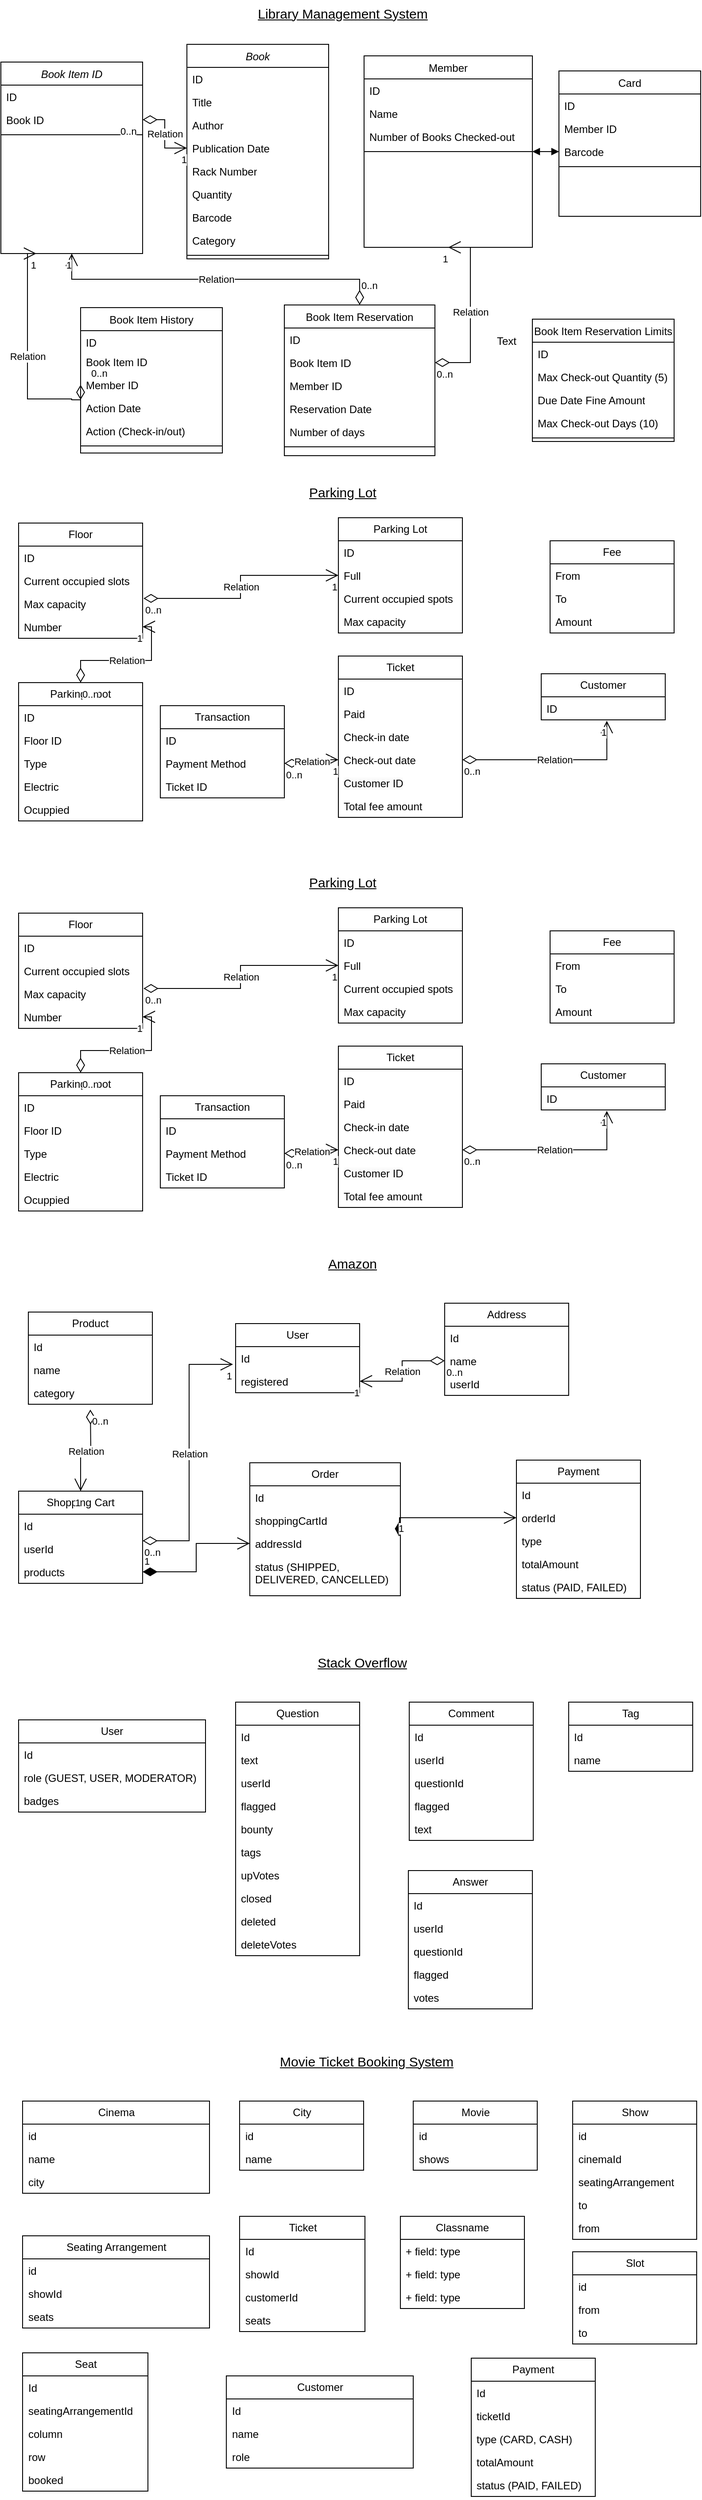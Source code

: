 <mxfile version="22.0.8" type="github">
  <diagram id="C5RBs43oDa-KdzZeNtuy" name="oop2024">
    <mxGraphModel dx="1234" dy="1121" grid="1" gridSize="10" guides="1" tooltips="1" connect="1" arrows="1" fold="1" page="1" pageScale="1" pageWidth="827" pageHeight="1169" math="0" shadow="0">
      <root>
        <mxCell id="WIyWlLk6GJQsqaUBKTNV-0" />
        <mxCell id="WIyWlLk6GJQsqaUBKTNV-1" parent="WIyWlLk6GJQsqaUBKTNV-0" />
        <mxCell id="zkfFHV4jXpPFQw0GAbJ--0" value="Book" style="swimlane;fontStyle=2;align=center;verticalAlign=top;childLayout=stackLayout;horizontal=1;startSize=26;horizontalStack=0;resizeParent=1;resizeLast=0;collapsible=1;marginBottom=0;rounded=0;shadow=0;strokeWidth=1;" parent="WIyWlLk6GJQsqaUBKTNV-1" vertex="1">
          <mxGeometry x="229" y="70" width="160" height="242" as="geometry">
            <mxRectangle x="220" y="120" width="160" height="26" as="alternateBounds" />
          </mxGeometry>
        </mxCell>
        <mxCell id="zkfFHV4jXpPFQw0GAbJ--1" value="ID" style="text;align=left;verticalAlign=top;spacingLeft=4;spacingRight=4;overflow=hidden;rotatable=0;points=[[0,0.5],[1,0.5]];portConstraint=eastwest;" parent="zkfFHV4jXpPFQw0GAbJ--0" vertex="1">
          <mxGeometry y="26" width="160" height="26" as="geometry" />
        </mxCell>
        <mxCell id="zkfFHV4jXpPFQw0GAbJ--2" value="Title" style="text;align=left;verticalAlign=top;spacingLeft=4;spacingRight=4;overflow=hidden;rotatable=0;points=[[0,0.5],[1,0.5]];portConstraint=eastwest;rounded=0;shadow=0;html=0;" parent="zkfFHV4jXpPFQw0GAbJ--0" vertex="1">
          <mxGeometry y="52" width="160" height="26" as="geometry" />
        </mxCell>
        <mxCell id="zkfFHV4jXpPFQw0GAbJ--3" value="Author" style="text;align=left;verticalAlign=top;spacingLeft=4;spacingRight=4;overflow=hidden;rotatable=0;points=[[0,0.5],[1,0.5]];portConstraint=eastwest;rounded=0;shadow=0;html=0;" parent="zkfFHV4jXpPFQw0GAbJ--0" vertex="1">
          <mxGeometry y="78" width="160" height="26" as="geometry" />
        </mxCell>
        <mxCell id="LGSr-dI72gw-elw8Qrqi-5" value="Publication Date" style="text;strokeColor=none;fillColor=none;align=left;verticalAlign=top;spacingLeft=4;spacingRight=4;overflow=hidden;rotatable=0;points=[[0,0.5],[1,0.5]];portConstraint=eastwest;whiteSpace=wrap;html=1;" vertex="1" parent="zkfFHV4jXpPFQw0GAbJ--0">
          <mxGeometry y="104" width="160" height="26" as="geometry" />
        </mxCell>
        <mxCell id="LGSr-dI72gw-elw8Qrqi-6" value="Rack Number" style="text;strokeColor=none;fillColor=none;align=left;verticalAlign=top;spacingLeft=4;spacingRight=4;overflow=hidden;rotatable=0;points=[[0,0.5],[1,0.5]];portConstraint=eastwest;whiteSpace=wrap;html=1;" vertex="1" parent="zkfFHV4jXpPFQw0GAbJ--0">
          <mxGeometry y="130" width="160" height="26" as="geometry" />
        </mxCell>
        <mxCell id="LGSr-dI72gw-elw8Qrqi-38" value="Quantity" style="text;strokeColor=none;fillColor=none;align=left;verticalAlign=top;spacingLeft=4;spacingRight=4;overflow=hidden;rotatable=0;points=[[0,0.5],[1,0.5]];portConstraint=eastwest;whiteSpace=wrap;html=1;" vertex="1" parent="zkfFHV4jXpPFQw0GAbJ--0">
          <mxGeometry y="156" width="160" height="26" as="geometry" />
        </mxCell>
        <mxCell id="LGSr-dI72gw-elw8Qrqi-47" value="Barcode" style="text;strokeColor=none;fillColor=none;align=left;verticalAlign=top;spacingLeft=4;spacingRight=4;overflow=hidden;rotatable=0;points=[[0,0.5],[1,0.5]];portConstraint=eastwest;whiteSpace=wrap;html=1;" vertex="1" parent="zkfFHV4jXpPFQw0GAbJ--0">
          <mxGeometry y="182" width="160" height="26" as="geometry" />
        </mxCell>
        <mxCell id="LGSr-dI72gw-elw8Qrqi-4" value="Category" style="text;strokeColor=none;fillColor=none;align=left;verticalAlign=top;spacingLeft=4;spacingRight=4;overflow=hidden;rotatable=0;points=[[0,0.5],[1,0.5]];portConstraint=eastwest;whiteSpace=wrap;html=1;" vertex="1" parent="zkfFHV4jXpPFQw0GAbJ--0">
          <mxGeometry y="208" width="160" height="26" as="geometry" />
        </mxCell>
        <mxCell id="zkfFHV4jXpPFQw0GAbJ--4" value="" style="line;html=1;strokeWidth=1;align=left;verticalAlign=middle;spacingTop=-1;spacingLeft=3;spacingRight=3;rotatable=0;labelPosition=right;points=[];portConstraint=eastwest;" parent="zkfFHV4jXpPFQw0GAbJ--0" vertex="1">
          <mxGeometry y="234" width="160" height="8" as="geometry" />
        </mxCell>
        <mxCell id="zkfFHV4jXpPFQw0GAbJ--13" value="Book Item Reservation" style="swimlane;fontStyle=0;align=center;verticalAlign=top;childLayout=stackLayout;horizontal=1;startSize=26;horizontalStack=0;resizeParent=1;resizeLast=0;collapsible=1;marginBottom=0;rounded=0;shadow=0;strokeWidth=1;" parent="WIyWlLk6GJQsqaUBKTNV-1" vertex="1">
          <mxGeometry x="339" y="364" width="170" height="170" as="geometry">
            <mxRectangle x="340" y="380" width="170" height="26" as="alternateBounds" />
          </mxGeometry>
        </mxCell>
        <mxCell id="zkfFHV4jXpPFQw0GAbJ--14" value="ID&#xa;" style="text;align=left;verticalAlign=top;spacingLeft=4;spacingRight=4;overflow=hidden;rotatable=0;points=[[0,0.5],[1,0.5]];portConstraint=eastwest;" parent="zkfFHV4jXpPFQw0GAbJ--13" vertex="1">
          <mxGeometry y="26" width="170" height="26" as="geometry" />
        </mxCell>
        <mxCell id="LGSr-dI72gw-elw8Qrqi-36" value="Book Item ID&lt;br&gt;" style="text;strokeColor=none;fillColor=none;align=left;verticalAlign=top;spacingLeft=4;spacingRight=4;overflow=hidden;rotatable=0;points=[[0,0.5],[1,0.5]];portConstraint=eastwest;whiteSpace=wrap;html=1;" vertex="1" parent="zkfFHV4jXpPFQw0GAbJ--13">
          <mxGeometry y="52" width="170" height="26" as="geometry" />
        </mxCell>
        <mxCell id="LGSr-dI72gw-elw8Qrqi-35" value="Member ID" style="text;strokeColor=none;fillColor=none;align=left;verticalAlign=top;spacingLeft=4;spacingRight=4;overflow=hidden;rotatable=0;points=[[0,0.5],[1,0.5]];portConstraint=eastwest;whiteSpace=wrap;html=1;" vertex="1" parent="zkfFHV4jXpPFQw0GAbJ--13">
          <mxGeometry y="78" width="170" height="26" as="geometry" />
        </mxCell>
        <mxCell id="LGSr-dI72gw-elw8Qrqi-73" value="Reservation Date" style="text;strokeColor=none;fillColor=none;align=left;verticalAlign=top;spacingLeft=4;spacingRight=4;overflow=hidden;rotatable=0;points=[[0,0.5],[1,0.5]];portConstraint=eastwest;whiteSpace=wrap;html=1;" vertex="1" parent="zkfFHV4jXpPFQw0GAbJ--13">
          <mxGeometry y="104" width="170" height="26" as="geometry" />
        </mxCell>
        <mxCell id="LGSr-dI72gw-elw8Qrqi-37" value="Number of days" style="text;strokeColor=none;fillColor=none;align=left;verticalAlign=top;spacingLeft=4;spacingRight=4;overflow=hidden;rotatable=0;points=[[0,0.5],[1,0.5]];portConstraint=eastwest;whiteSpace=wrap;html=1;" vertex="1" parent="zkfFHV4jXpPFQw0GAbJ--13">
          <mxGeometry y="130" width="170" height="26" as="geometry" />
        </mxCell>
        <mxCell id="zkfFHV4jXpPFQw0GAbJ--15" value="" style="line;html=1;strokeWidth=1;align=left;verticalAlign=middle;spacingTop=-1;spacingLeft=3;spacingRight=3;rotatable=0;labelPosition=right;points=[];portConstraint=eastwest;" parent="zkfFHV4jXpPFQw0GAbJ--13" vertex="1">
          <mxGeometry y="156" width="170" height="8" as="geometry" />
        </mxCell>
        <mxCell id="zkfFHV4jXpPFQw0GAbJ--17" value="Member" style="swimlane;fontStyle=0;align=center;verticalAlign=top;childLayout=stackLayout;horizontal=1;startSize=26;horizontalStack=0;resizeParent=1;resizeLast=0;collapsible=1;marginBottom=0;rounded=0;shadow=0;strokeWidth=1;" parent="WIyWlLk6GJQsqaUBKTNV-1" vertex="1">
          <mxGeometry x="429" y="83" width="190" height="216" as="geometry">
            <mxRectangle x="550" y="140" width="160" height="26" as="alternateBounds" />
          </mxGeometry>
        </mxCell>
        <mxCell id="zkfFHV4jXpPFQw0GAbJ--18" value="ID" style="text;align=left;verticalAlign=top;spacingLeft=4;spacingRight=4;overflow=hidden;rotatable=0;points=[[0,0.5],[1,0.5]];portConstraint=eastwest;" parent="zkfFHV4jXpPFQw0GAbJ--17" vertex="1">
          <mxGeometry y="26" width="190" height="26" as="geometry" />
        </mxCell>
        <mxCell id="zkfFHV4jXpPFQw0GAbJ--19" value="Name" style="text;align=left;verticalAlign=top;spacingLeft=4;spacingRight=4;overflow=hidden;rotatable=0;points=[[0,0.5],[1,0.5]];portConstraint=eastwest;rounded=0;shadow=0;html=0;" parent="zkfFHV4jXpPFQw0GAbJ--17" vertex="1">
          <mxGeometry y="52" width="190" height="26" as="geometry" />
        </mxCell>
        <mxCell id="LGSr-dI72gw-elw8Qrqi-15" value="Number of Books Checked-out" style="text;strokeColor=none;fillColor=none;align=left;verticalAlign=top;spacingLeft=4;spacingRight=4;overflow=hidden;rotatable=0;points=[[0,0.5],[1,0.5]];portConstraint=eastwest;whiteSpace=wrap;html=1;" vertex="1" parent="zkfFHV4jXpPFQw0GAbJ--17">
          <mxGeometry y="78" width="190" height="26" as="geometry" />
        </mxCell>
        <mxCell id="zkfFHV4jXpPFQw0GAbJ--23" value="" style="line;html=1;strokeWidth=1;align=left;verticalAlign=middle;spacingTop=-1;spacingLeft=3;spacingRight=3;rotatable=0;labelPosition=right;points=[];portConstraint=eastwest;" parent="zkfFHV4jXpPFQw0GAbJ--17" vertex="1">
          <mxGeometry y="104" width="190" height="8" as="geometry" />
        </mxCell>
        <mxCell id="LGSr-dI72gw-elw8Qrqi-9" value="Book Item History" style="swimlane;fontStyle=0;align=center;verticalAlign=top;childLayout=stackLayout;horizontal=1;startSize=26;horizontalStack=0;resizeParent=1;resizeLast=0;collapsible=1;marginBottom=0;rounded=0;shadow=0;strokeWidth=1;" vertex="1" parent="WIyWlLk6GJQsqaUBKTNV-1">
          <mxGeometry x="109" y="367" width="160" height="164" as="geometry">
            <mxRectangle x="340" y="380" width="170" height="26" as="alternateBounds" />
          </mxGeometry>
        </mxCell>
        <mxCell id="LGSr-dI72gw-elw8Qrqi-10" value="ID" style="text;align=left;verticalAlign=top;spacingLeft=4;spacingRight=4;overflow=hidden;rotatable=0;points=[[0,0.5],[1,0.5]];portConstraint=eastwest;" vertex="1" parent="LGSr-dI72gw-elw8Qrqi-9">
          <mxGeometry y="26" width="160" height="22" as="geometry" />
        </mxCell>
        <mxCell id="LGSr-dI72gw-elw8Qrqi-32" value="Book Item ID" style="text;strokeColor=none;fillColor=none;align=left;verticalAlign=top;spacingLeft=4;spacingRight=4;overflow=hidden;rotatable=0;points=[[0,0.5],[1,0.5]];portConstraint=eastwest;whiteSpace=wrap;html=1;" vertex="1" parent="LGSr-dI72gw-elw8Qrqi-9">
          <mxGeometry y="48" width="160" height="26" as="geometry" />
        </mxCell>
        <mxCell id="LGSr-dI72gw-elw8Qrqi-13" value="Member ID" style="text;strokeColor=none;fillColor=none;align=left;verticalAlign=top;spacingLeft=4;spacingRight=4;overflow=hidden;rotatable=0;points=[[0,0.5],[1,0.5]];portConstraint=eastwest;whiteSpace=wrap;html=1;" vertex="1" parent="LGSr-dI72gw-elw8Qrqi-9">
          <mxGeometry y="74" width="160" height="26" as="geometry" />
        </mxCell>
        <mxCell id="LGSr-dI72gw-elw8Qrqi-72" value="Action Date" style="text;strokeColor=none;fillColor=none;align=left;verticalAlign=top;spacingLeft=4;spacingRight=4;overflow=hidden;rotatable=0;points=[[0,0.5],[1,0.5]];portConstraint=eastwest;whiteSpace=wrap;html=1;" vertex="1" parent="LGSr-dI72gw-elw8Qrqi-9">
          <mxGeometry y="100" width="160" height="26" as="geometry" />
        </mxCell>
        <mxCell id="LGSr-dI72gw-elw8Qrqi-12" value="Action (Check-in/out)" style="text;strokeColor=none;fillColor=none;align=left;verticalAlign=top;spacingLeft=4;spacingRight=4;overflow=hidden;rotatable=0;points=[[0,0.5],[1,0.5]];portConstraint=eastwest;whiteSpace=wrap;html=1;" vertex="1" parent="LGSr-dI72gw-elw8Qrqi-9">
          <mxGeometry y="126" width="160" height="26" as="geometry" />
        </mxCell>
        <mxCell id="LGSr-dI72gw-elw8Qrqi-11" value="" style="line;html=1;strokeWidth=1;align=left;verticalAlign=middle;spacingTop=-1;spacingLeft=3;spacingRight=3;rotatable=0;labelPosition=right;points=[];portConstraint=eastwest;" vertex="1" parent="LGSr-dI72gw-elw8Qrqi-9">
          <mxGeometry y="152" width="160" height="8" as="geometry" />
        </mxCell>
        <mxCell id="LGSr-dI72gw-elw8Qrqi-17" value="Book Item Reservation Limits" style="swimlane;fontStyle=0;align=center;verticalAlign=top;childLayout=stackLayout;horizontal=1;startSize=26;horizontalStack=0;resizeParent=1;resizeLast=0;collapsible=1;marginBottom=0;rounded=0;shadow=0;strokeWidth=1;" vertex="1" parent="WIyWlLk6GJQsqaUBKTNV-1">
          <mxGeometry x="619" y="380" width="160" height="138" as="geometry">
            <mxRectangle x="340" y="380" width="170" height="26" as="alternateBounds" />
          </mxGeometry>
        </mxCell>
        <mxCell id="LGSr-dI72gw-elw8Qrqi-18" value="ID" style="text;align=left;verticalAlign=top;spacingLeft=4;spacingRight=4;overflow=hidden;rotatable=0;points=[[0,0.5],[1,0.5]];portConstraint=eastwest;" vertex="1" parent="LGSr-dI72gw-elw8Qrqi-17">
          <mxGeometry y="26" width="160" height="26" as="geometry" />
        </mxCell>
        <mxCell id="LGSr-dI72gw-elw8Qrqi-19" value="Max Check-out Quantity (5)" style="text;strokeColor=none;fillColor=none;align=left;verticalAlign=top;spacingLeft=4;spacingRight=4;overflow=hidden;rotatable=0;points=[[0,0.5],[1,0.5]];portConstraint=eastwest;whiteSpace=wrap;html=1;" vertex="1" parent="LGSr-dI72gw-elw8Qrqi-17">
          <mxGeometry y="52" width="160" height="26" as="geometry" />
        </mxCell>
        <mxCell id="LGSr-dI72gw-elw8Qrqi-34" value="Due Date Fine Amount" style="text;strokeColor=none;fillColor=none;align=left;verticalAlign=top;spacingLeft=4;spacingRight=4;overflow=hidden;rotatable=0;points=[[0,0.5],[1,0.5]];portConstraint=eastwest;whiteSpace=wrap;html=1;" vertex="1" parent="LGSr-dI72gw-elw8Qrqi-17">
          <mxGeometry y="78" width="160" height="26" as="geometry" />
        </mxCell>
        <mxCell id="LGSr-dI72gw-elw8Qrqi-20" value="Max Check-out Days (10)" style="text;strokeColor=none;fillColor=none;align=left;verticalAlign=top;spacingLeft=4;spacingRight=4;overflow=hidden;rotatable=0;points=[[0,0.5],[1,0.5]];portConstraint=eastwest;whiteSpace=wrap;html=1;" vertex="1" parent="LGSr-dI72gw-elw8Qrqi-17">
          <mxGeometry y="104" width="160" height="26" as="geometry" />
        </mxCell>
        <mxCell id="LGSr-dI72gw-elw8Qrqi-22" value="" style="line;html=1;strokeWidth=1;align=left;verticalAlign=middle;spacingTop=-1;spacingLeft=3;spacingRight=3;rotatable=0;labelPosition=right;points=[];portConstraint=eastwest;" vertex="1" parent="LGSr-dI72gw-elw8Qrqi-17">
          <mxGeometry y="130" width="160" height="8" as="geometry" />
        </mxCell>
        <mxCell id="LGSr-dI72gw-elw8Qrqi-23" value="Book Item ID" style="swimlane;fontStyle=2;align=center;verticalAlign=top;childLayout=stackLayout;horizontal=1;startSize=26;horizontalStack=0;resizeParent=1;resizeLast=0;collapsible=1;marginBottom=0;rounded=0;shadow=0;strokeWidth=1;" vertex="1" parent="WIyWlLk6GJQsqaUBKTNV-1">
          <mxGeometry x="19" y="90" width="160" height="216" as="geometry">
            <mxRectangle x="220" y="120" width="160" height="26" as="alternateBounds" />
          </mxGeometry>
        </mxCell>
        <mxCell id="LGSr-dI72gw-elw8Qrqi-24" value="ID" style="text;align=left;verticalAlign=top;spacingLeft=4;spacingRight=4;overflow=hidden;rotatable=0;points=[[0,0.5],[1,0.5]];portConstraint=eastwest;" vertex="1" parent="LGSr-dI72gw-elw8Qrqi-23">
          <mxGeometry y="26" width="160" height="26" as="geometry" />
        </mxCell>
        <mxCell id="LGSr-dI72gw-elw8Qrqi-25" value="Book ID" style="text;align=left;verticalAlign=top;spacingLeft=4;spacingRight=4;overflow=hidden;rotatable=0;points=[[0,0.5],[1,0.5]];portConstraint=eastwest;rounded=0;shadow=0;html=0;" vertex="1" parent="LGSr-dI72gw-elw8Qrqi-23">
          <mxGeometry y="52" width="160" height="26" as="geometry" />
        </mxCell>
        <mxCell id="LGSr-dI72gw-elw8Qrqi-30" value="" style="line;html=1;strokeWidth=1;align=left;verticalAlign=middle;spacingTop=-1;spacingLeft=3;spacingRight=3;rotatable=0;labelPosition=right;points=[];portConstraint=eastwest;" vertex="1" parent="LGSr-dI72gw-elw8Qrqi-23">
          <mxGeometry y="78" width="160" height="8" as="geometry" />
        </mxCell>
        <mxCell id="LGSr-dI72gw-elw8Qrqi-40" value="Card" style="swimlane;fontStyle=0;align=center;verticalAlign=top;childLayout=stackLayout;horizontal=1;startSize=26;horizontalStack=0;resizeParent=1;resizeLast=0;collapsible=1;marginBottom=0;rounded=0;shadow=0;strokeWidth=1;" vertex="1" parent="WIyWlLk6GJQsqaUBKTNV-1">
          <mxGeometry x="649" y="100" width="160" height="164" as="geometry">
            <mxRectangle x="130" y="380" width="160" height="26" as="alternateBounds" />
          </mxGeometry>
        </mxCell>
        <mxCell id="LGSr-dI72gw-elw8Qrqi-41" value="ID" style="text;align=left;verticalAlign=top;spacingLeft=4;spacingRight=4;overflow=hidden;rotatable=0;points=[[0,0.5],[1,0.5]];portConstraint=eastwest;" vertex="1" parent="LGSr-dI72gw-elw8Qrqi-40">
          <mxGeometry y="26" width="160" height="26" as="geometry" />
        </mxCell>
        <mxCell id="LGSr-dI72gw-elw8Qrqi-42" value="Member ID" style="text;align=left;verticalAlign=top;spacingLeft=4;spacingRight=4;overflow=hidden;rotatable=0;points=[[0,0.5],[1,0.5]];portConstraint=eastwest;rounded=0;shadow=0;html=0;" vertex="1" parent="LGSr-dI72gw-elw8Qrqi-40">
          <mxGeometry y="52" width="160" height="26" as="geometry" />
        </mxCell>
        <mxCell id="LGSr-dI72gw-elw8Qrqi-46" value="Barcode" style="text;strokeColor=none;fillColor=none;align=left;verticalAlign=top;spacingLeft=4;spacingRight=4;overflow=hidden;rotatable=0;points=[[0,0.5],[1,0.5]];portConstraint=eastwest;whiteSpace=wrap;html=1;" vertex="1" parent="LGSr-dI72gw-elw8Qrqi-40">
          <mxGeometry y="78" width="160" height="26" as="geometry" />
        </mxCell>
        <mxCell id="LGSr-dI72gw-elw8Qrqi-43" value="" style="line;html=1;strokeWidth=1;align=left;verticalAlign=middle;spacingTop=-1;spacingLeft=3;spacingRight=3;rotatable=0;labelPosition=right;points=[];portConstraint=eastwest;" vertex="1" parent="LGSr-dI72gw-elw8Qrqi-40">
          <mxGeometry y="104" width="160" height="8" as="geometry" />
        </mxCell>
        <mxCell id="LGSr-dI72gw-elw8Qrqi-61" value="Relation" style="endArrow=open;html=1;endSize=12;startArrow=diamondThin;startSize=14;startFill=0;edgeStyle=orthogonalEdgeStyle;rounded=0;exitX=1;exitY=0.5;exitDx=0;exitDy=0;entryX=0;entryY=0.5;entryDx=0;entryDy=0;" edge="1" parent="WIyWlLk6GJQsqaUBKTNV-1" source="LGSr-dI72gw-elw8Qrqi-25" target="LGSr-dI72gw-elw8Qrqi-5">
          <mxGeometry relative="1" as="geometry">
            <mxPoint x="199" y="201" as="sourcePoint" />
            <mxPoint x="429" y="180" as="targetPoint" />
          </mxGeometry>
        </mxCell>
        <mxCell id="LGSr-dI72gw-elw8Qrqi-62" value="0..n" style="edgeLabel;resizable=0;html=1;align=left;verticalAlign=top;" connectable="0" vertex="1" parent="LGSr-dI72gw-elw8Qrqi-61">
          <mxGeometry x="-1" relative="1" as="geometry">
            <mxPoint x="-27" as="offset" />
          </mxGeometry>
        </mxCell>
        <mxCell id="LGSr-dI72gw-elw8Qrqi-63" value="1" style="edgeLabel;resizable=0;html=1;align=right;verticalAlign=top;" connectable="0" vertex="1" parent="LGSr-dI72gw-elw8Qrqi-61">
          <mxGeometry x="1" relative="1" as="geometry" />
        </mxCell>
        <mxCell id="LGSr-dI72gw-elw8Qrqi-64" value="" style="endArrow=block;startArrow=block;endFill=1;startFill=1;html=1;rounded=0;entryX=1;entryY=0.5;entryDx=0;entryDy=0;exitX=0;exitY=0.5;exitDx=0;exitDy=0;" edge="1" parent="WIyWlLk6GJQsqaUBKTNV-1" source="LGSr-dI72gw-elw8Qrqi-46" target="zkfFHV4jXpPFQw0GAbJ--17">
          <mxGeometry width="160" relative="1" as="geometry">
            <mxPoint x="717" y="10" as="sourcePoint" />
            <mxPoint x="839" y="-20" as="targetPoint" />
          </mxGeometry>
        </mxCell>
        <mxCell id="LGSr-dI72gw-elw8Qrqi-66" value="Relation" style="endArrow=open;html=1;endSize=12;startArrow=diamondThin;startSize=14;startFill=0;edgeStyle=orthogonalEdgeStyle;rounded=0;exitX=0.5;exitY=0;exitDx=0;exitDy=0;entryX=0.5;entryY=1;entryDx=0;entryDy=0;" edge="1" parent="WIyWlLk6GJQsqaUBKTNV-1" source="zkfFHV4jXpPFQw0GAbJ--13" target="LGSr-dI72gw-elw8Qrqi-23">
          <mxGeometry relative="1" as="geometry">
            <mxPoint x="369" y="370" as="sourcePoint" />
            <mxPoint x="529" y="370" as="targetPoint" />
          </mxGeometry>
        </mxCell>
        <mxCell id="LGSr-dI72gw-elw8Qrqi-67" value="0..n" style="edgeLabel;resizable=0;html=1;align=left;verticalAlign=top;" connectable="0" vertex="1" parent="LGSr-dI72gw-elw8Qrqi-66">
          <mxGeometry x="-1" relative="1" as="geometry">
            <mxPoint y="-35" as="offset" />
          </mxGeometry>
        </mxCell>
        <mxCell id="LGSr-dI72gw-elw8Qrqi-68" value="1" style="edgeLabel;resizable=0;html=1;align=right;verticalAlign=top;" connectable="0" vertex="1" parent="LGSr-dI72gw-elw8Qrqi-66">
          <mxGeometry x="1" relative="1" as="geometry" />
        </mxCell>
        <mxCell id="LGSr-dI72gw-elw8Qrqi-69" value="Relation" style="endArrow=open;html=1;endSize=12;startArrow=diamondThin;startSize=14;startFill=0;edgeStyle=orthogonalEdgeStyle;rounded=0;entryX=0.5;entryY=1;entryDx=0;entryDy=0;exitX=1;exitY=0.5;exitDx=0;exitDy=0;" edge="1" parent="WIyWlLk6GJQsqaUBKTNV-1" source="LGSr-dI72gw-elw8Qrqi-36" target="zkfFHV4jXpPFQw0GAbJ--17">
          <mxGeometry relative="1" as="geometry">
            <mxPoint x="369" y="370" as="sourcePoint" />
            <mxPoint x="529" y="370" as="targetPoint" />
            <Array as="points">
              <mxPoint x="549" y="429" />
              <mxPoint x="549" y="299" />
            </Array>
          </mxGeometry>
        </mxCell>
        <mxCell id="LGSr-dI72gw-elw8Qrqi-70" value="0..n" style="edgeLabel;resizable=0;html=1;align=left;verticalAlign=top;" connectable="0" vertex="1" parent="LGSr-dI72gw-elw8Qrqi-69">
          <mxGeometry x="-1" relative="1" as="geometry" />
        </mxCell>
        <mxCell id="LGSr-dI72gw-elw8Qrqi-71" value="1" style="edgeLabel;resizable=0;html=1;align=right;verticalAlign=top;" connectable="0" vertex="1" parent="LGSr-dI72gw-elw8Qrqi-69">
          <mxGeometry x="1" relative="1" as="geometry" />
        </mxCell>
        <mxCell id="LGSr-dI72gw-elw8Qrqi-74" value="Relation" style="endArrow=open;html=1;endSize=12;startArrow=diamondThin;startSize=14;startFill=0;edgeStyle=orthogonalEdgeStyle;rounded=0;entryX=0.25;entryY=1;entryDx=0;entryDy=0;exitX=0;exitY=0.5;exitDx=0;exitDy=0;" edge="1" parent="WIyWlLk6GJQsqaUBKTNV-1" source="LGSr-dI72gw-elw8Qrqi-13" target="LGSr-dI72gw-elw8Qrqi-23">
          <mxGeometry relative="1" as="geometry">
            <mxPoint x="99" y="430" as="sourcePoint" />
            <mxPoint x="259" y="430" as="targetPoint" />
            <Array as="points">
              <mxPoint x="99" y="471" />
              <mxPoint x="99" y="470" />
              <mxPoint x="49" y="470" />
            </Array>
          </mxGeometry>
        </mxCell>
        <mxCell id="LGSr-dI72gw-elw8Qrqi-75" value="0..n" style="edgeLabel;resizable=0;html=1;align=left;verticalAlign=top;" connectable="0" vertex="1" parent="LGSr-dI72gw-elw8Qrqi-74">
          <mxGeometry x="-1" relative="1" as="geometry">
            <mxPoint x="10" y="-26" as="offset" />
          </mxGeometry>
        </mxCell>
        <mxCell id="LGSr-dI72gw-elw8Qrqi-76" value="1" style="edgeLabel;resizable=0;html=1;align=right;verticalAlign=top;" connectable="0" vertex="1" parent="LGSr-dI72gw-elw8Qrqi-74">
          <mxGeometry x="1" relative="1" as="geometry" />
        </mxCell>
        <mxCell id="LGSr-dI72gw-elw8Qrqi-77" value="Text" style="text;html=1;strokeColor=none;fillColor=none;align=center;verticalAlign=middle;whiteSpace=wrap;rounded=0;" vertex="1" parent="WIyWlLk6GJQsqaUBKTNV-1">
          <mxGeometry x="560" y="390" width="60" height="30" as="geometry" />
        </mxCell>
        <mxCell id="LGSr-dI72gw-elw8Qrqi-78" value="Library Management System" style="text;html=1;strokeColor=none;fillColor=none;align=center;verticalAlign=middle;whiteSpace=wrap;rounded=0;fontSize=15;fontStyle=4" vertex="1" parent="WIyWlLk6GJQsqaUBKTNV-1">
          <mxGeometry x="220" y="20" width="370" height="30" as="geometry" />
        </mxCell>
        <mxCell id="LGSr-dI72gw-elw8Qrqi-81" value="Parking Lot" style="text;html=1;strokeColor=none;fillColor=none;align=center;verticalAlign=middle;whiteSpace=wrap;rounded=0;fontSize=15;fontStyle=4" vertex="1" parent="WIyWlLk6GJQsqaUBKTNV-1">
          <mxGeometry x="220" y="560" width="370" height="30" as="geometry" />
        </mxCell>
        <mxCell id="LGSr-dI72gw-elw8Qrqi-82" value="Floor" style="swimlane;fontStyle=0;childLayout=stackLayout;horizontal=1;startSize=26;fillColor=none;horizontalStack=0;resizeParent=1;resizeParentMax=0;resizeLast=0;collapsible=1;marginBottom=0;whiteSpace=wrap;html=1;" vertex="1" parent="WIyWlLk6GJQsqaUBKTNV-1">
          <mxGeometry x="39" y="610" width="140" height="130" as="geometry" />
        </mxCell>
        <mxCell id="LGSr-dI72gw-elw8Qrqi-83" value="ID" style="text;strokeColor=none;fillColor=none;align=left;verticalAlign=top;spacingLeft=4;spacingRight=4;overflow=hidden;rotatable=0;points=[[0,0.5],[1,0.5]];portConstraint=eastwest;whiteSpace=wrap;html=1;" vertex="1" parent="LGSr-dI72gw-elw8Qrqi-82">
          <mxGeometry y="26" width="140" height="26" as="geometry" />
        </mxCell>
        <mxCell id="LGSr-dI72gw-elw8Qrqi-123" value="Current occupied slots" style="text;strokeColor=none;fillColor=none;align=left;verticalAlign=top;spacingLeft=4;spacingRight=4;overflow=hidden;rotatable=0;points=[[0,0.5],[1,0.5]];portConstraint=eastwest;whiteSpace=wrap;html=1;" vertex="1" parent="LGSr-dI72gw-elw8Qrqi-82">
          <mxGeometry y="52" width="140" height="26" as="geometry" />
        </mxCell>
        <mxCell id="LGSr-dI72gw-elw8Qrqi-124" value="Max capacity" style="text;strokeColor=none;fillColor=none;align=left;verticalAlign=top;spacingLeft=4;spacingRight=4;overflow=hidden;rotatable=0;points=[[0,0.5],[1,0.5]];portConstraint=eastwest;whiteSpace=wrap;html=1;" vertex="1" parent="LGSr-dI72gw-elw8Qrqi-82">
          <mxGeometry y="78" width="140" height="26" as="geometry" />
        </mxCell>
        <mxCell id="LGSr-dI72gw-elw8Qrqi-84" value="Number" style="text;strokeColor=none;fillColor=none;align=left;verticalAlign=top;spacingLeft=4;spacingRight=4;overflow=hidden;rotatable=0;points=[[0,0.5],[1,0.5]];portConstraint=eastwest;whiteSpace=wrap;html=1;" vertex="1" parent="LGSr-dI72gw-elw8Qrqi-82">
          <mxGeometry y="104" width="140" height="26" as="geometry" />
        </mxCell>
        <mxCell id="LGSr-dI72gw-elw8Qrqi-86" value="Parking Lot" style="swimlane;fontStyle=0;childLayout=stackLayout;horizontal=1;startSize=26;fillColor=none;horizontalStack=0;resizeParent=1;resizeParentMax=0;resizeLast=0;collapsible=1;marginBottom=0;whiteSpace=wrap;html=1;" vertex="1" parent="WIyWlLk6GJQsqaUBKTNV-1">
          <mxGeometry x="400" y="604" width="140" height="130" as="geometry" />
        </mxCell>
        <mxCell id="LGSr-dI72gw-elw8Qrqi-87" value="ID" style="text;strokeColor=none;fillColor=none;align=left;verticalAlign=top;spacingLeft=4;spacingRight=4;overflow=hidden;rotatable=0;points=[[0,0.5],[1,0.5]];portConstraint=eastwest;whiteSpace=wrap;html=1;" vertex="1" parent="LGSr-dI72gw-elw8Qrqi-86">
          <mxGeometry y="26" width="140" height="26" as="geometry" />
        </mxCell>
        <mxCell id="LGSr-dI72gw-elw8Qrqi-115" value="Full" style="text;strokeColor=none;fillColor=none;align=left;verticalAlign=top;spacingLeft=4;spacingRight=4;overflow=hidden;rotatable=0;points=[[0,0.5],[1,0.5]];portConstraint=eastwest;whiteSpace=wrap;html=1;" vertex="1" parent="LGSr-dI72gw-elw8Qrqi-86">
          <mxGeometry y="52" width="140" height="26" as="geometry" />
        </mxCell>
        <mxCell id="LGSr-dI72gw-elw8Qrqi-116" value="Current occupied spots" style="text;strokeColor=none;fillColor=none;align=left;verticalAlign=top;spacingLeft=4;spacingRight=4;overflow=hidden;rotatable=0;points=[[0,0.5],[1,0.5]];portConstraint=eastwest;whiteSpace=wrap;html=1;" vertex="1" parent="LGSr-dI72gw-elw8Qrqi-86">
          <mxGeometry y="78" width="140" height="26" as="geometry" />
        </mxCell>
        <mxCell id="LGSr-dI72gw-elw8Qrqi-114" value="Max capacity" style="text;strokeColor=none;fillColor=none;align=left;verticalAlign=top;spacingLeft=4;spacingRight=4;overflow=hidden;rotatable=0;points=[[0,0.5],[1,0.5]];portConstraint=eastwest;whiteSpace=wrap;html=1;" vertex="1" parent="LGSr-dI72gw-elw8Qrqi-86">
          <mxGeometry y="104" width="140" height="26" as="geometry" />
        </mxCell>
        <mxCell id="LGSr-dI72gw-elw8Qrqi-97" value="Customer" style="swimlane;fontStyle=0;childLayout=stackLayout;horizontal=1;startSize=26;fillColor=none;horizontalStack=0;resizeParent=1;resizeParentMax=0;resizeLast=0;collapsible=1;marginBottom=0;whiteSpace=wrap;html=1;" vertex="1" parent="WIyWlLk6GJQsqaUBKTNV-1">
          <mxGeometry x="629" y="780" width="140" height="52" as="geometry" />
        </mxCell>
        <mxCell id="LGSr-dI72gw-elw8Qrqi-98" value="ID" style="text;strokeColor=none;fillColor=none;align=left;verticalAlign=top;spacingLeft=4;spacingRight=4;overflow=hidden;rotatable=0;points=[[0,0.5],[1,0.5]];portConstraint=eastwest;whiteSpace=wrap;html=1;" vertex="1" parent="LGSr-dI72gw-elw8Qrqi-97">
          <mxGeometry y="26" width="140" height="26" as="geometry" />
        </mxCell>
        <mxCell id="LGSr-dI72gw-elw8Qrqi-99" value="Ticket" style="swimlane;fontStyle=0;childLayout=stackLayout;horizontal=1;startSize=26;fillColor=none;horizontalStack=0;resizeParent=1;resizeParentMax=0;resizeLast=0;collapsible=1;marginBottom=0;whiteSpace=wrap;html=1;" vertex="1" parent="WIyWlLk6GJQsqaUBKTNV-1">
          <mxGeometry x="400" y="760" width="140" height="182" as="geometry" />
        </mxCell>
        <mxCell id="LGSr-dI72gw-elw8Qrqi-100" value="ID" style="text;strokeColor=none;fillColor=none;align=left;verticalAlign=top;spacingLeft=4;spacingRight=4;overflow=hidden;rotatable=0;points=[[0,0.5],[1,0.5]];portConstraint=eastwest;whiteSpace=wrap;html=1;" vertex="1" parent="LGSr-dI72gw-elw8Qrqi-99">
          <mxGeometry y="26" width="140" height="26" as="geometry" />
        </mxCell>
        <mxCell id="LGSr-dI72gw-elw8Qrqi-113" value="Paid" style="text;strokeColor=none;fillColor=none;align=left;verticalAlign=top;spacingLeft=4;spacingRight=4;overflow=hidden;rotatable=0;points=[[0,0.5],[1,0.5]];portConstraint=eastwest;whiteSpace=wrap;html=1;" vertex="1" parent="LGSr-dI72gw-elw8Qrqi-99">
          <mxGeometry y="52" width="140" height="26" as="geometry" />
        </mxCell>
        <mxCell id="LGSr-dI72gw-elw8Qrqi-125" value="Check-in date" style="text;strokeColor=none;fillColor=none;align=left;verticalAlign=top;spacingLeft=4;spacingRight=4;overflow=hidden;rotatable=0;points=[[0,0.5],[1,0.5]];portConstraint=eastwest;whiteSpace=wrap;html=1;" vertex="1" parent="LGSr-dI72gw-elw8Qrqi-99">
          <mxGeometry y="78" width="140" height="26" as="geometry" />
        </mxCell>
        <mxCell id="LGSr-dI72gw-elw8Qrqi-126" value="Check-out date" style="text;strokeColor=none;fillColor=none;align=left;verticalAlign=top;spacingLeft=4;spacingRight=4;overflow=hidden;rotatable=0;points=[[0,0.5],[1,0.5]];portConstraint=eastwest;whiteSpace=wrap;html=1;" vertex="1" parent="LGSr-dI72gw-elw8Qrqi-99">
          <mxGeometry y="104" width="140" height="26" as="geometry" />
        </mxCell>
        <mxCell id="LGSr-dI72gw-elw8Qrqi-139" value="&lt;meta charset=&quot;utf-8&quot;&gt;&lt;span style=&quot;color: rgb(0, 0, 0); font-family: Helvetica; font-size: 12px; font-style: normal; font-variant-ligatures: normal; font-variant-caps: normal; font-weight: 400; letter-spacing: normal; orphans: 2; text-align: left; text-indent: 0px; text-transform: none; widows: 2; word-spacing: 0px; -webkit-text-stroke-width: 0px; background-color: rgb(251, 251, 251); text-decoration-thickness: initial; text-decoration-style: initial; text-decoration-color: initial; float: none; display: inline !important;&quot;&gt;Customer ID&lt;/span&gt;" style="text;strokeColor=none;fillColor=none;align=left;verticalAlign=top;spacingLeft=4;spacingRight=4;overflow=hidden;rotatable=0;points=[[0,0.5],[1,0.5]];portConstraint=eastwest;whiteSpace=wrap;html=1;" vertex="1" parent="LGSr-dI72gw-elw8Qrqi-99">
          <mxGeometry y="130" width="140" height="26" as="geometry" />
        </mxCell>
        <mxCell id="LGSr-dI72gw-elw8Qrqi-108" value="Total fee amount" style="text;strokeColor=none;fillColor=none;align=left;verticalAlign=top;spacingLeft=4;spacingRight=4;overflow=hidden;rotatable=0;points=[[0,0.5],[1,0.5]];portConstraint=eastwest;whiteSpace=wrap;html=1;" vertex="1" parent="LGSr-dI72gw-elw8Qrqi-99">
          <mxGeometry y="156" width="140" height="26" as="geometry" />
        </mxCell>
        <mxCell id="LGSr-dI72gw-elw8Qrqi-103" value="Transaction" style="swimlane;fontStyle=0;childLayout=stackLayout;horizontal=1;startSize=26;fillColor=none;horizontalStack=0;resizeParent=1;resizeParentMax=0;resizeLast=0;collapsible=1;marginBottom=0;whiteSpace=wrap;html=1;" vertex="1" parent="WIyWlLk6GJQsqaUBKTNV-1">
          <mxGeometry x="199" y="816" width="140" height="104" as="geometry" />
        </mxCell>
        <mxCell id="LGSr-dI72gw-elw8Qrqi-104" value="ID" style="text;strokeColor=none;fillColor=none;align=left;verticalAlign=top;spacingLeft=4;spacingRight=4;overflow=hidden;rotatable=0;points=[[0,0.5],[1,0.5]];portConstraint=eastwest;whiteSpace=wrap;html=1;" vertex="1" parent="LGSr-dI72gw-elw8Qrqi-103">
          <mxGeometry y="26" width="140" height="26" as="geometry" />
        </mxCell>
        <mxCell id="LGSr-dI72gw-elw8Qrqi-111" value="Payment Method" style="text;strokeColor=none;fillColor=none;align=left;verticalAlign=top;spacingLeft=4;spacingRight=4;overflow=hidden;rotatable=0;points=[[0,0.5],[1,0.5]];portConstraint=eastwest;whiteSpace=wrap;html=1;" vertex="1" parent="LGSr-dI72gw-elw8Qrqi-103">
          <mxGeometry y="52" width="140" height="26" as="geometry" />
        </mxCell>
        <mxCell id="LGSr-dI72gw-elw8Qrqi-106" value="Ticket ID" style="text;strokeColor=none;fillColor=none;align=left;verticalAlign=top;spacingLeft=4;spacingRight=4;overflow=hidden;rotatable=0;points=[[0,0.5],[1,0.5]];portConstraint=eastwest;whiteSpace=wrap;html=1;" vertex="1" parent="LGSr-dI72gw-elw8Qrqi-103">
          <mxGeometry y="78" width="140" height="26" as="geometry" />
        </mxCell>
        <mxCell id="LGSr-dI72gw-elw8Qrqi-117" value="Parking Spot" style="swimlane;fontStyle=0;childLayout=stackLayout;horizontal=1;startSize=26;fillColor=none;horizontalStack=0;resizeParent=1;resizeParentMax=0;resizeLast=0;collapsible=1;marginBottom=0;whiteSpace=wrap;html=1;" vertex="1" parent="WIyWlLk6GJQsqaUBKTNV-1">
          <mxGeometry x="39" y="790" width="140" height="156" as="geometry" />
        </mxCell>
        <mxCell id="LGSr-dI72gw-elw8Qrqi-118" value="ID" style="text;strokeColor=none;fillColor=none;align=left;verticalAlign=top;spacingLeft=4;spacingRight=4;overflow=hidden;rotatable=0;points=[[0,0.5],[1,0.5]];portConstraint=eastwest;whiteSpace=wrap;html=1;" vertex="1" parent="LGSr-dI72gw-elw8Qrqi-117">
          <mxGeometry y="26" width="140" height="26" as="geometry" />
        </mxCell>
        <mxCell id="LGSr-dI72gw-elw8Qrqi-120" value="Floor ID" style="text;strokeColor=none;fillColor=none;align=left;verticalAlign=top;spacingLeft=4;spacingRight=4;overflow=hidden;rotatable=0;points=[[0,0.5],[1,0.5]];portConstraint=eastwest;whiteSpace=wrap;html=1;" vertex="1" parent="LGSr-dI72gw-elw8Qrqi-117">
          <mxGeometry y="52" width="140" height="26" as="geometry" />
        </mxCell>
        <mxCell id="LGSr-dI72gw-elw8Qrqi-119" value="Type" style="text;strokeColor=none;fillColor=none;align=left;verticalAlign=top;spacingLeft=4;spacingRight=4;overflow=hidden;rotatable=0;points=[[0,0.5],[1,0.5]];portConstraint=eastwest;whiteSpace=wrap;html=1;" vertex="1" parent="LGSr-dI72gw-elw8Qrqi-117">
          <mxGeometry y="78" width="140" height="26" as="geometry" />
        </mxCell>
        <mxCell id="LGSr-dI72gw-elw8Qrqi-121" value="Electric" style="text;strokeColor=none;fillColor=none;align=left;verticalAlign=top;spacingLeft=4;spacingRight=4;overflow=hidden;rotatable=0;points=[[0,0.5],[1,0.5]];portConstraint=eastwest;whiteSpace=wrap;html=1;" vertex="1" parent="LGSr-dI72gw-elw8Qrqi-117">
          <mxGeometry y="104" width="140" height="26" as="geometry" />
        </mxCell>
        <mxCell id="LGSr-dI72gw-elw8Qrqi-122" value="Ocuppied" style="text;strokeColor=none;fillColor=none;align=left;verticalAlign=top;spacingLeft=4;spacingRight=4;overflow=hidden;rotatable=0;points=[[0,0.5],[1,0.5]];portConstraint=eastwest;whiteSpace=wrap;html=1;" vertex="1" parent="LGSr-dI72gw-elw8Qrqi-117">
          <mxGeometry y="130" width="140" height="26" as="geometry" />
        </mxCell>
        <mxCell id="LGSr-dI72gw-elw8Qrqi-128" value="Fee" style="swimlane;fontStyle=0;childLayout=stackLayout;horizontal=1;startSize=26;fillColor=none;horizontalStack=0;resizeParent=1;resizeParentMax=0;resizeLast=0;collapsible=1;marginBottom=0;whiteSpace=wrap;html=1;" vertex="1" parent="WIyWlLk6GJQsqaUBKTNV-1">
          <mxGeometry x="639" y="630" width="140" height="104" as="geometry" />
        </mxCell>
        <mxCell id="LGSr-dI72gw-elw8Qrqi-130" value="From" style="text;strokeColor=none;fillColor=none;align=left;verticalAlign=top;spacingLeft=4;spacingRight=4;overflow=hidden;rotatable=0;points=[[0,0.5],[1,0.5]];portConstraint=eastwest;whiteSpace=wrap;html=1;" vertex="1" parent="LGSr-dI72gw-elw8Qrqi-128">
          <mxGeometry y="26" width="140" height="26" as="geometry" />
        </mxCell>
        <mxCell id="LGSr-dI72gw-elw8Qrqi-134" value="To" style="text;strokeColor=none;fillColor=none;align=left;verticalAlign=top;spacingLeft=4;spacingRight=4;overflow=hidden;rotatable=0;points=[[0,0.5],[1,0.5]];portConstraint=eastwest;whiteSpace=wrap;html=1;" vertex="1" parent="LGSr-dI72gw-elw8Qrqi-128">
          <mxGeometry y="52" width="140" height="26" as="geometry" />
        </mxCell>
        <mxCell id="LGSr-dI72gw-elw8Qrqi-132" value="Amount" style="text;strokeColor=none;fillColor=none;align=left;verticalAlign=top;spacingLeft=4;spacingRight=4;overflow=hidden;rotatable=0;points=[[0,0.5],[1,0.5]];portConstraint=eastwest;whiteSpace=wrap;html=1;" vertex="1" parent="LGSr-dI72gw-elw8Qrqi-128">
          <mxGeometry y="78" width="140" height="26" as="geometry" />
        </mxCell>
        <mxCell id="LGSr-dI72gw-elw8Qrqi-136" value="Relation" style="endArrow=open;html=1;endSize=12;startArrow=diamondThin;startSize=14;startFill=0;edgeStyle=orthogonalEdgeStyle;rounded=0;entryX=0;entryY=0.5;entryDx=0;entryDy=0;exitX=1.007;exitY=0.269;exitDx=0;exitDy=0;exitPerimeter=0;" edge="1" parent="WIyWlLk6GJQsqaUBKTNV-1" source="LGSr-dI72gw-elw8Qrqi-124" target="LGSr-dI72gw-elw8Qrqi-115">
          <mxGeometry relative="1" as="geometry">
            <mxPoint x="190" y="700" as="sourcePoint" />
            <mxPoint x="350" y="700" as="targetPoint" />
          </mxGeometry>
        </mxCell>
        <mxCell id="LGSr-dI72gw-elw8Qrqi-137" value="0..n" style="edgeLabel;resizable=0;html=1;align=left;verticalAlign=top;" connectable="0" vertex="1" parent="LGSr-dI72gw-elw8Qrqi-136">
          <mxGeometry x="-1" relative="1" as="geometry" />
        </mxCell>
        <mxCell id="LGSr-dI72gw-elw8Qrqi-138" value="1" style="edgeLabel;resizable=0;html=1;align=right;verticalAlign=top;" connectable="0" vertex="1" parent="LGSr-dI72gw-elw8Qrqi-136">
          <mxGeometry x="1" relative="1" as="geometry" />
        </mxCell>
        <mxCell id="LGSr-dI72gw-elw8Qrqi-140" value="Relation" style="endArrow=open;html=1;endSize=12;startArrow=diamondThin;startSize=14;startFill=0;edgeStyle=orthogonalEdgeStyle;rounded=0;entryX=1;entryY=0.5;entryDx=0;entryDy=0;exitX=0.5;exitY=0;exitDx=0;exitDy=0;" edge="1" parent="WIyWlLk6GJQsqaUBKTNV-1" source="LGSr-dI72gw-elw8Qrqi-117" target="LGSr-dI72gw-elw8Qrqi-84">
          <mxGeometry relative="1" as="geometry">
            <mxPoint x="70" y="840" as="sourcePoint" />
            <mxPoint x="170" y="1030" as="targetPoint" />
          </mxGeometry>
        </mxCell>
        <mxCell id="LGSr-dI72gw-elw8Qrqi-141" value="0..n" style="edgeLabel;resizable=0;html=1;align=left;verticalAlign=top;" connectable="0" vertex="1" parent="LGSr-dI72gw-elw8Qrqi-140">
          <mxGeometry x="-1" relative="1" as="geometry" />
        </mxCell>
        <mxCell id="LGSr-dI72gw-elw8Qrqi-142" value="1" style="edgeLabel;resizable=0;html=1;align=right;verticalAlign=top;" connectable="0" vertex="1" parent="LGSr-dI72gw-elw8Qrqi-140">
          <mxGeometry x="1" relative="1" as="geometry" />
        </mxCell>
        <mxCell id="LGSr-dI72gw-elw8Qrqi-143" value="Relation" style="endArrow=open;html=1;endSize=12;startArrow=diamondThin;startSize=14;startFill=0;edgeStyle=orthogonalEdgeStyle;rounded=0;entryX=0.529;entryY=1.038;entryDx=0;entryDy=0;exitX=1;exitY=0.5;exitDx=0;exitDy=0;entryPerimeter=0;" edge="1" parent="WIyWlLk6GJQsqaUBKTNV-1" source="LGSr-dI72gw-elw8Qrqi-126" target="LGSr-dI72gw-elw8Qrqi-98">
          <mxGeometry relative="1" as="geometry">
            <mxPoint x="640" y="1009" as="sourcePoint" />
            <mxPoint x="710" y="946" as="targetPoint" />
          </mxGeometry>
        </mxCell>
        <mxCell id="LGSr-dI72gw-elw8Qrqi-144" value="0..n" style="edgeLabel;resizable=0;html=1;align=left;verticalAlign=top;" connectable="0" vertex="1" parent="LGSr-dI72gw-elw8Qrqi-143">
          <mxGeometry x="-1" relative="1" as="geometry" />
        </mxCell>
        <mxCell id="LGSr-dI72gw-elw8Qrqi-145" value="1" style="edgeLabel;resizable=0;html=1;align=right;verticalAlign=top;" connectable="0" vertex="1" parent="LGSr-dI72gw-elw8Qrqi-143">
          <mxGeometry x="1" relative="1" as="geometry" />
        </mxCell>
        <mxCell id="LGSr-dI72gw-elw8Qrqi-146" value="Relation" style="endArrow=open;html=1;endSize=12;startArrow=diamondThin;startSize=14;startFill=0;edgeStyle=orthogonalEdgeStyle;rounded=0;entryX=0;entryY=0.5;entryDx=0;entryDy=0;exitX=1;exitY=0.5;exitDx=0;exitDy=0;" edge="1" parent="WIyWlLk6GJQsqaUBKTNV-1" source="LGSr-dI72gw-elw8Qrqi-111" target="LGSr-dI72gw-elw8Qrqi-126">
          <mxGeometry relative="1" as="geometry">
            <mxPoint x="186.5" y="1024" as="sourcePoint" />
            <mxPoint x="349.5" y="980" as="targetPoint" />
          </mxGeometry>
        </mxCell>
        <mxCell id="LGSr-dI72gw-elw8Qrqi-147" value="0..n" style="edgeLabel;resizable=0;html=1;align=left;verticalAlign=top;" connectable="0" vertex="1" parent="LGSr-dI72gw-elw8Qrqi-146">
          <mxGeometry x="-1" relative="1" as="geometry" />
        </mxCell>
        <mxCell id="LGSr-dI72gw-elw8Qrqi-148" value="1" style="edgeLabel;resizable=0;html=1;align=right;verticalAlign=top;" connectable="0" vertex="1" parent="LGSr-dI72gw-elw8Qrqi-146">
          <mxGeometry x="1" relative="1" as="geometry" />
        </mxCell>
        <mxCell id="LGSr-dI72gw-elw8Qrqi-149" value="Parking Lot" style="text;html=1;strokeColor=none;fillColor=none;align=center;verticalAlign=middle;whiteSpace=wrap;rounded=0;fontSize=15;fontStyle=4" vertex="1" parent="WIyWlLk6GJQsqaUBKTNV-1">
          <mxGeometry x="220" y="1000" width="370" height="30" as="geometry" />
        </mxCell>
        <mxCell id="LGSr-dI72gw-elw8Qrqi-150" value="Floor" style="swimlane;fontStyle=0;childLayout=stackLayout;horizontal=1;startSize=26;fillColor=none;horizontalStack=0;resizeParent=1;resizeParentMax=0;resizeLast=0;collapsible=1;marginBottom=0;whiteSpace=wrap;html=1;" vertex="1" parent="WIyWlLk6GJQsqaUBKTNV-1">
          <mxGeometry x="39" y="1050" width="140" height="130" as="geometry" />
        </mxCell>
        <mxCell id="LGSr-dI72gw-elw8Qrqi-151" value="ID" style="text;strokeColor=none;fillColor=none;align=left;verticalAlign=top;spacingLeft=4;spacingRight=4;overflow=hidden;rotatable=0;points=[[0,0.5],[1,0.5]];portConstraint=eastwest;whiteSpace=wrap;html=1;" vertex="1" parent="LGSr-dI72gw-elw8Qrqi-150">
          <mxGeometry y="26" width="140" height="26" as="geometry" />
        </mxCell>
        <mxCell id="LGSr-dI72gw-elw8Qrqi-152" value="Current occupied slots" style="text;strokeColor=none;fillColor=none;align=left;verticalAlign=top;spacingLeft=4;spacingRight=4;overflow=hidden;rotatable=0;points=[[0,0.5],[1,0.5]];portConstraint=eastwest;whiteSpace=wrap;html=1;" vertex="1" parent="LGSr-dI72gw-elw8Qrqi-150">
          <mxGeometry y="52" width="140" height="26" as="geometry" />
        </mxCell>
        <mxCell id="LGSr-dI72gw-elw8Qrqi-153" value="Max capacity" style="text;strokeColor=none;fillColor=none;align=left;verticalAlign=top;spacingLeft=4;spacingRight=4;overflow=hidden;rotatable=0;points=[[0,0.5],[1,0.5]];portConstraint=eastwest;whiteSpace=wrap;html=1;" vertex="1" parent="LGSr-dI72gw-elw8Qrqi-150">
          <mxGeometry y="78" width="140" height="26" as="geometry" />
        </mxCell>
        <mxCell id="LGSr-dI72gw-elw8Qrqi-154" value="Number" style="text;strokeColor=none;fillColor=none;align=left;verticalAlign=top;spacingLeft=4;spacingRight=4;overflow=hidden;rotatable=0;points=[[0,0.5],[1,0.5]];portConstraint=eastwest;whiteSpace=wrap;html=1;" vertex="1" parent="LGSr-dI72gw-elw8Qrqi-150">
          <mxGeometry y="104" width="140" height="26" as="geometry" />
        </mxCell>
        <mxCell id="LGSr-dI72gw-elw8Qrqi-155" value="Parking Lot" style="swimlane;fontStyle=0;childLayout=stackLayout;horizontal=1;startSize=26;fillColor=none;horizontalStack=0;resizeParent=1;resizeParentMax=0;resizeLast=0;collapsible=1;marginBottom=0;whiteSpace=wrap;html=1;" vertex="1" parent="WIyWlLk6GJQsqaUBKTNV-1">
          <mxGeometry x="400" y="1044" width="140" height="130" as="geometry" />
        </mxCell>
        <mxCell id="LGSr-dI72gw-elw8Qrqi-156" value="ID" style="text;strokeColor=none;fillColor=none;align=left;verticalAlign=top;spacingLeft=4;spacingRight=4;overflow=hidden;rotatable=0;points=[[0,0.5],[1,0.5]];portConstraint=eastwest;whiteSpace=wrap;html=1;" vertex="1" parent="LGSr-dI72gw-elw8Qrqi-155">
          <mxGeometry y="26" width="140" height="26" as="geometry" />
        </mxCell>
        <mxCell id="LGSr-dI72gw-elw8Qrqi-157" value="Full" style="text;strokeColor=none;fillColor=none;align=left;verticalAlign=top;spacingLeft=4;spacingRight=4;overflow=hidden;rotatable=0;points=[[0,0.5],[1,0.5]];portConstraint=eastwest;whiteSpace=wrap;html=1;" vertex="1" parent="LGSr-dI72gw-elw8Qrqi-155">
          <mxGeometry y="52" width="140" height="26" as="geometry" />
        </mxCell>
        <mxCell id="LGSr-dI72gw-elw8Qrqi-158" value="Current occupied spots" style="text;strokeColor=none;fillColor=none;align=left;verticalAlign=top;spacingLeft=4;spacingRight=4;overflow=hidden;rotatable=0;points=[[0,0.5],[1,0.5]];portConstraint=eastwest;whiteSpace=wrap;html=1;" vertex="1" parent="LGSr-dI72gw-elw8Qrqi-155">
          <mxGeometry y="78" width="140" height="26" as="geometry" />
        </mxCell>
        <mxCell id="LGSr-dI72gw-elw8Qrqi-159" value="Max capacity" style="text;strokeColor=none;fillColor=none;align=left;verticalAlign=top;spacingLeft=4;spacingRight=4;overflow=hidden;rotatable=0;points=[[0,0.5],[1,0.5]];portConstraint=eastwest;whiteSpace=wrap;html=1;" vertex="1" parent="LGSr-dI72gw-elw8Qrqi-155">
          <mxGeometry y="104" width="140" height="26" as="geometry" />
        </mxCell>
        <mxCell id="LGSr-dI72gw-elw8Qrqi-160" value="Customer" style="swimlane;fontStyle=0;childLayout=stackLayout;horizontal=1;startSize=26;fillColor=none;horizontalStack=0;resizeParent=1;resizeParentMax=0;resizeLast=0;collapsible=1;marginBottom=0;whiteSpace=wrap;html=1;" vertex="1" parent="WIyWlLk6GJQsqaUBKTNV-1">
          <mxGeometry x="629" y="1220" width="140" height="52" as="geometry" />
        </mxCell>
        <mxCell id="LGSr-dI72gw-elw8Qrqi-161" value="ID" style="text;strokeColor=none;fillColor=none;align=left;verticalAlign=top;spacingLeft=4;spacingRight=4;overflow=hidden;rotatable=0;points=[[0,0.5],[1,0.5]];portConstraint=eastwest;whiteSpace=wrap;html=1;" vertex="1" parent="LGSr-dI72gw-elw8Qrqi-160">
          <mxGeometry y="26" width="140" height="26" as="geometry" />
        </mxCell>
        <mxCell id="LGSr-dI72gw-elw8Qrqi-162" value="Ticket" style="swimlane;fontStyle=0;childLayout=stackLayout;horizontal=1;startSize=26;fillColor=none;horizontalStack=0;resizeParent=1;resizeParentMax=0;resizeLast=0;collapsible=1;marginBottom=0;whiteSpace=wrap;html=1;" vertex="1" parent="WIyWlLk6GJQsqaUBKTNV-1">
          <mxGeometry x="400" y="1200" width="140" height="182" as="geometry" />
        </mxCell>
        <mxCell id="LGSr-dI72gw-elw8Qrqi-163" value="ID" style="text;strokeColor=none;fillColor=none;align=left;verticalAlign=top;spacingLeft=4;spacingRight=4;overflow=hidden;rotatable=0;points=[[0,0.5],[1,0.5]];portConstraint=eastwest;whiteSpace=wrap;html=1;" vertex="1" parent="LGSr-dI72gw-elw8Qrqi-162">
          <mxGeometry y="26" width="140" height="26" as="geometry" />
        </mxCell>
        <mxCell id="LGSr-dI72gw-elw8Qrqi-164" value="Paid" style="text;strokeColor=none;fillColor=none;align=left;verticalAlign=top;spacingLeft=4;spacingRight=4;overflow=hidden;rotatable=0;points=[[0,0.5],[1,0.5]];portConstraint=eastwest;whiteSpace=wrap;html=1;" vertex="1" parent="LGSr-dI72gw-elw8Qrqi-162">
          <mxGeometry y="52" width="140" height="26" as="geometry" />
        </mxCell>
        <mxCell id="LGSr-dI72gw-elw8Qrqi-165" value="Check-in date" style="text;strokeColor=none;fillColor=none;align=left;verticalAlign=top;spacingLeft=4;spacingRight=4;overflow=hidden;rotatable=0;points=[[0,0.5],[1,0.5]];portConstraint=eastwest;whiteSpace=wrap;html=1;" vertex="1" parent="LGSr-dI72gw-elw8Qrqi-162">
          <mxGeometry y="78" width="140" height="26" as="geometry" />
        </mxCell>
        <mxCell id="LGSr-dI72gw-elw8Qrqi-166" value="Check-out date" style="text;strokeColor=none;fillColor=none;align=left;verticalAlign=top;spacingLeft=4;spacingRight=4;overflow=hidden;rotatable=0;points=[[0,0.5],[1,0.5]];portConstraint=eastwest;whiteSpace=wrap;html=1;" vertex="1" parent="LGSr-dI72gw-elw8Qrqi-162">
          <mxGeometry y="104" width="140" height="26" as="geometry" />
        </mxCell>
        <mxCell id="LGSr-dI72gw-elw8Qrqi-167" value="&lt;meta charset=&quot;utf-8&quot;&gt;&lt;span style=&quot;color: rgb(0, 0, 0); font-family: Helvetica; font-size: 12px; font-style: normal; font-variant-ligatures: normal; font-variant-caps: normal; font-weight: 400; letter-spacing: normal; orphans: 2; text-align: left; text-indent: 0px; text-transform: none; widows: 2; word-spacing: 0px; -webkit-text-stroke-width: 0px; background-color: rgb(251, 251, 251); text-decoration-thickness: initial; text-decoration-style: initial; text-decoration-color: initial; float: none; display: inline !important;&quot;&gt;Customer ID&lt;/span&gt;" style="text;strokeColor=none;fillColor=none;align=left;verticalAlign=top;spacingLeft=4;spacingRight=4;overflow=hidden;rotatable=0;points=[[0,0.5],[1,0.5]];portConstraint=eastwest;whiteSpace=wrap;html=1;" vertex="1" parent="LGSr-dI72gw-elw8Qrqi-162">
          <mxGeometry y="130" width="140" height="26" as="geometry" />
        </mxCell>
        <mxCell id="LGSr-dI72gw-elw8Qrqi-168" value="Total fee amount" style="text;strokeColor=none;fillColor=none;align=left;verticalAlign=top;spacingLeft=4;spacingRight=4;overflow=hidden;rotatable=0;points=[[0,0.5],[1,0.5]];portConstraint=eastwest;whiteSpace=wrap;html=1;" vertex="1" parent="LGSr-dI72gw-elw8Qrqi-162">
          <mxGeometry y="156" width="140" height="26" as="geometry" />
        </mxCell>
        <mxCell id="LGSr-dI72gw-elw8Qrqi-169" value="Transaction" style="swimlane;fontStyle=0;childLayout=stackLayout;horizontal=1;startSize=26;fillColor=none;horizontalStack=0;resizeParent=1;resizeParentMax=0;resizeLast=0;collapsible=1;marginBottom=0;whiteSpace=wrap;html=1;" vertex="1" parent="WIyWlLk6GJQsqaUBKTNV-1">
          <mxGeometry x="199" y="1256" width="140" height="104" as="geometry" />
        </mxCell>
        <mxCell id="LGSr-dI72gw-elw8Qrqi-170" value="ID" style="text;strokeColor=none;fillColor=none;align=left;verticalAlign=top;spacingLeft=4;spacingRight=4;overflow=hidden;rotatable=0;points=[[0,0.5],[1,0.5]];portConstraint=eastwest;whiteSpace=wrap;html=1;" vertex="1" parent="LGSr-dI72gw-elw8Qrqi-169">
          <mxGeometry y="26" width="140" height="26" as="geometry" />
        </mxCell>
        <mxCell id="LGSr-dI72gw-elw8Qrqi-171" value="Payment Method" style="text;strokeColor=none;fillColor=none;align=left;verticalAlign=top;spacingLeft=4;spacingRight=4;overflow=hidden;rotatable=0;points=[[0,0.5],[1,0.5]];portConstraint=eastwest;whiteSpace=wrap;html=1;" vertex="1" parent="LGSr-dI72gw-elw8Qrqi-169">
          <mxGeometry y="52" width="140" height="26" as="geometry" />
        </mxCell>
        <mxCell id="LGSr-dI72gw-elw8Qrqi-172" value="Ticket ID" style="text;strokeColor=none;fillColor=none;align=left;verticalAlign=top;spacingLeft=4;spacingRight=4;overflow=hidden;rotatable=0;points=[[0,0.5],[1,0.5]];portConstraint=eastwest;whiteSpace=wrap;html=1;" vertex="1" parent="LGSr-dI72gw-elw8Qrqi-169">
          <mxGeometry y="78" width="140" height="26" as="geometry" />
        </mxCell>
        <mxCell id="LGSr-dI72gw-elw8Qrqi-173" value="Parking Spot" style="swimlane;fontStyle=0;childLayout=stackLayout;horizontal=1;startSize=26;fillColor=none;horizontalStack=0;resizeParent=1;resizeParentMax=0;resizeLast=0;collapsible=1;marginBottom=0;whiteSpace=wrap;html=1;" vertex="1" parent="WIyWlLk6GJQsqaUBKTNV-1">
          <mxGeometry x="39" y="1230" width="140" height="156" as="geometry" />
        </mxCell>
        <mxCell id="LGSr-dI72gw-elw8Qrqi-174" value="ID" style="text;strokeColor=none;fillColor=none;align=left;verticalAlign=top;spacingLeft=4;spacingRight=4;overflow=hidden;rotatable=0;points=[[0,0.5],[1,0.5]];portConstraint=eastwest;whiteSpace=wrap;html=1;" vertex="1" parent="LGSr-dI72gw-elw8Qrqi-173">
          <mxGeometry y="26" width="140" height="26" as="geometry" />
        </mxCell>
        <mxCell id="LGSr-dI72gw-elw8Qrqi-175" value="Floor ID" style="text;strokeColor=none;fillColor=none;align=left;verticalAlign=top;spacingLeft=4;spacingRight=4;overflow=hidden;rotatable=0;points=[[0,0.5],[1,0.5]];portConstraint=eastwest;whiteSpace=wrap;html=1;" vertex="1" parent="LGSr-dI72gw-elw8Qrqi-173">
          <mxGeometry y="52" width="140" height="26" as="geometry" />
        </mxCell>
        <mxCell id="LGSr-dI72gw-elw8Qrqi-176" value="Type" style="text;strokeColor=none;fillColor=none;align=left;verticalAlign=top;spacingLeft=4;spacingRight=4;overflow=hidden;rotatable=0;points=[[0,0.5],[1,0.5]];portConstraint=eastwest;whiteSpace=wrap;html=1;" vertex="1" parent="LGSr-dI72gw-elw8Qrqi-173">
          <mxGeometry y="78" width="140" height="26" as="geometry" />
        </mxCell>
        <mxCell id="LGSr-dI72gw-elw8Qrqi-177" value="Electric" style="text;strokeColor=none;fillColor=none;align=left;verticalAlign=top;spacingLeft=4;spacingRight=4;overflow=hidden;rotatable=0;points=[[0,0.5],[1,0.5]];portConstraint=eastwest;whiteSpace=wrap;html=1;" vertex="1" parent="LGSr-dI72gw-elw8Qrqi-173">
          <mxGeometry y="104" width="140" height="26" as="geometry" />
        </mxCell>
        <mxCell id="LGSr-dI72gw-elw8Qrqi-178" value="Ocuppied" style="text;strokeColor=none;fillColor=none;align=left;verticalAlign=top;spacingLeft=4;spacingRight=4;overflow=hidden;rotatable=0;points=[[0,0.5],[1,0.5]];portConstraint=eastwest;whiteSpace=wrap;html=1;" vertex="1" parent="LGSr-dI72gw-elw8Qrqi-173">
          <mxGeometry y="130" width="140" height="26" as="geometry" />
        </mxCell>
        <mxCell id="LGSr-dI72gw-elw8Qrqi-179" value="Fee" style="swimlane;fontStyle=0;childLayout=stackLayout;horizontal=1;startSize=26;fillColor=none;horizontalStack=0;resizeParent=1;resizeParentMax=0;resizeLast=0;collapsible=1;marginBottom=0;whiteSpace=wrap;html=1;" vertex="1" parent="WIyWlLk6GJQsqaUBKTNV-1">
          <mxGeometry x="639" y="1070" width="140" height="104" as="geometry" />
        </mxCell>
        <mxCell id="LGSr-dI72gw-elw8Qrqi-180" value="From" style="text;strokeColor=none;fillColor=none;align=left;verticalAlign=top;spacingLeft=4;spacingRight=4;overflow=hidden;rotatable=0;points=[[0,0.5],[1,0.5]];portConstraint=eastwest;whiteSpace=wrap;html=1;" vertex="1" parent="LGSr-dI72gw-elw8Qrqi-179">
          <mxGeometry y="26" width="140" height="26" as="geometry" />
        </mxCell>
        <mxCell id="LGSr-dI72gw-elw8Qrqi-181" value="To" style="text;strokeColor=none;fillColor=none;align=left;verticalAlign=top;spacingLeft=4;spacingRight=4;overflow=hidden;rotatable=0;points=[[0,0.5],[1,0.5]];portConstraint=eastwest;whiteSpace=wrap;html=1;" vertex="1" parent="LGSr-dI72gw-elw8Qrqi-179">
          <mxGeometry y="52" width="140" height="26" as="geometry" />
        </mxCell>
        <mxCell id="LGSr-dI72gw-elw8Qrqi-182" value="Amount" style="text;strokeColor=none;fillColor=none;align=left;verticalAlign=top;spacingLeft=4;spacingRight=4;overflow=hidden;rotatable=0;points=[[0,0.5],[1,0.5]];portConstraint=eastwest;whiteSpace=wrap;html=1;" vertex="1" parent="LGSr-dI72gw-elw8Qrqi-179">
          <mxGeometry y="78" width="140" height="26" as="geometry" />
        </mxCell>
        <mxCell id="LGSr-dI72gw-elw8Qrqi-183" value="Relation" style="endArrow=open;html=1;endSize=12;startArrow=diamondThin;startSize=14;startFill=0;edgeStyle=orthogonalEdgeStyle;rounded=0;entryX=0;entryY=0.5;entryDx=0;entryDy=0;exitX=1.007;exitY=0.269;exitDx=0;exitDy=0;exitPerimeter=0;" edge="1" parent="WIyWlLk6GJQsqaUBKTNV-1" source="LGSr-dI72gw-elw8Qrqi-153" target="LGSr-dI72gw-elw8Qrqi-157">
          <mxGeometry relative="1" as="geometry">
            <mxPoint x="190" y="1140" as="sourcePoint" />
            <mxPoint x="350" y="1140" as="targetPoint" />
          </mxGeometry>
        </mxCell>
        <mxCell id="LGSr-dI72gw-elw8Qrqi-184" value="0..n" style="edgeLabel;resizable=0;html=1;align=left;verticalAlign=top;" connectable="0" vertex="1" parent="LGSr-dI72gw-elw8Qrqi-183">
          <mxGeometry x="-1" relative="1" as="geometry" />
        </mxCell>
        <mxCell id="LGSr-dI72gw-elw8Qrqi-185" value="1" style="edgeLabel;resizable=0;html=1;align=right;verticalAlign=top;" connectable="0" vertex="1" parent="LGSr-dI72gw-elw8Qrqi-183">
          <mxGeometry x="1" relative="1" as="geometry" />
        </mxCell>
        <mxCell id="LGSr-dI72gw-elw8Qrqi-186" value="Relation" style="endArrow=open;html=1;endSize=12;startArrow=diamondThin;startSize=14;startFill=0;edgeStyle=orthogonalEdgeStyle;rounded=0;entryX=1;entryY=0.5;entryDx=0;entryDy=0;exitX=0.5;exitY=0;exitDx=0;exitDy=0;" edge="1" parent="WIyWlLk6GJQsqaUBKTNV-1" source="LGSr-dI72gw-elw8Qrqi-173" target="LGSr-dI72gw-elw8Qrqi-154">
          <mxGeometry relative="1" as="geometry">
            <mxPoint x="70" y="1280" as="sourcePoint" />
            <mxPoint x="170" y="1470" as="targetPoint" />
          </mxGeometry>
        </mxCell>
        <mxCell id="LGSr-dI72gw-elw8Qrqi-187" value="0..n" style="edgeLabel;resizable=0;html=1;align=left;verticalAlign=top;" connectable="0" vertex="1" parent="LGSr-dI72gw-elw8Qrqi-186">
          <mxGeometry x="-1" relative="1" as="geometry" />
        </mxCell>
        <mxCell id="LGSr-dI72gw-elw8Qrqi-188" value="1" style="edgeLabel;resizable=0;html=1;align=right;verticalAlign=top;" connectable="0" vertex="1" parent="LGSr-dI72gw-elw8Qrqi-186">
          <mxGeometry x="1" relative="1" as="geometry" />
        </mxCell>
        <mxCell id="LGSr-dI72gw-elw8Qrqi-189" value="Relation" style="endArrow=open;html=1;endSize=12;startArrow=diamondThin;startSize=14;startFill=0;edgeStyle=orthogonalEdgeStyle;rounded=0;entryX=0.529;entryY=1.038;entryDx=0;entryDy=0;exitX=1;exitY=0.5;exitDx=0;exitDy=0;entryPerimeter=0;" edge="1" parent="WIyWlLk6GJQsqaUBKTNV-1" source="LGSr-dI72gw-elw8Qrqi-166" target="LGSr-dI72gw-elw8Qrqi-161">
          <mxGeometry relative="1" as="geometry">
            <mxPoint x="640" y="1449" as="sourcePoint" />
            <mxPoint x="710" y="1386" as="targetPoint" />
          </mxGeometry>
        </mxCell>
        <mxCell id="LGSr-dI72gw-elw8Qrqi-190" value="0..n" style="edgeLabel;resizable=0;html=1;align=left;verticalAlign=top;" connectable="0" vertex="1" parent="LGSr-dI72gw-elw8Qrqi-189">
          <mxGeometry x="-1" relative="1" as="geometry" />
        </mxCell>
        <mxCell id="LGSr-dI72gw-elw8Qrqi-191" value="1" style="edgeLabel;resizable=0;html=1;align=right;verticalAlign=top;" connectable="0" vertex="1" parent="LGSr-dI72gw-elw8Qrqi-189">
          <mxGeometry x="1" relative="1" as="geometry" />
        </mxCell>
        <mxCell id="LGSr-dI72gw-elw8Qrqi-192" value="Relation" style="endArrow=open;html=1;endSize=12;startArrow=diamondThin;startSize=14;startFill=0;edgeStyle=orthogonalEdgeStyle;rounded=0;entryX=0;entryY=0.5;entryDx=0;entryDy=0;exitX=1;exitY=0.5;exitDx=0;exitDy=0;" edge="1" parent="WIyWlLk6GJQsqaUBKTNV-1" source="LGSr-dI72gw-elw8Qrqi-171" target="LGSr-dI72gw-elw8Qrqi-166">
          <mxGeometry relative="1" as="geometry">
            <mxPoint x="186.5" y="1464" as="sourcePoint" />
            <mxPoint x="349.5" y="1420" as="targetPoint" />
          </mxGeometry>
        </mxCell>
        <mxCell id="LGSr-dI72gw-elw8Qrqi-193" value="0..n" style="edgeLabel;resizable=0;html=1;align=left;verticalAlign=top;" connectable="0" vertex="1" parent="LGSr-dI72gw-elw8Qrqi-192">
          <mxGeometry x="-1" relative="1" as="geometry" />
        </mxCell>
        <mxCell id="LGSr-dI72gw-elw8Qrqi-194" value="1" style="edgeLabel;resizable=0;html=1;align=right;verticalAlign=top;" connectable="0" vertex="1" parent="LGSr-dI72gw-elw8Qrqi-192">
          <mxGeometry x="1" relative="1" as="geometry" />
        </mxCell>
        <mxCell id="LGSr-dI72gw-elw8Qrqi-195" value="Amazon" style="text;html=1;strokeColor=none;fillColor=none;align=center;verticalAlign=middle;whiteSpace=wrap;rounded=0;fontSize=15;fontStyle=4" vertex="1" parent="WIyWlLk6GJQsqaUBKTNV-1">
          <mxGeometry x="231" y="1430" width="370" height="30" as="geometry" />
        </mxCell>
        <mxCell id="LGSr-dI72gw-elw8Qrqi-241" value="User" style="swimlane;fontStyle=0;childLayout=stackLayout;horizontal=1;startSize=26;fillColor=none;horizontalStack=0;resizeParent=1;resizeParentMax=0;resizeLast=0;collapsible=1;marginBottom=0;whiteSpace=wrap;html=1;" vertex="1" parent="WIyWlLk6GJQsqaUBKTNV-1">
          <mxGeometry x="284" y="1513" width="140" height="78" as="geometry" />
        </mxCell>
        <mxCell id="LGSr-dI72gw-elw8Qrqi-242" value="Id" style="text;strokeColor=none;fillColor=none;align=left;verticalAlign=top;spacingLeft=4;spacingRight=4;overflow=hidden;rotatable=0;points=[[0,0.5],[1,0.5]];portConstraint=eastwest;whiteSpace=wrap;html=1;" vertex="1" parent="LGSr-dI72gw-elw8Qrqi-241">
          <mxGeometry y="26" width="140" height="26" as="geometry" />
        </mxCell>
        <mxCell id="LGSr-dI72gw-elw8Qrqi-243" value="registered" style="text;strokeColor=none;fillColor=none;align=left;verticalAlign=top;spacingLeft=4;spacingRight=4;overflow=hidden;rotatable=0;points=[[0,0.5],[1,0.5]];portConstraint=eastwest;whiteSpace=wrap;html=1;" vertex="1" parent="LGSr-dI72gw-elw8Qrqi-241">
          <mxGeometry y="52" width="140" height="26" as="geometry" />
        </mxCell>
        <mxCell id="LGSr-dI72gw-elw8Qrqi-245" value="Product" style="swimlane;fontStyle=0;childLayout=stackLayout;horizontal=1;startSize=26;fillColor=none;horizontalStack=0;resizeParent=1;resizeParentMax=0;resizeLast=0;collapsible=1;marginBottom=0;whiteSpace=wrap;html=1;" vertex="1" parent="WIyWlLk6GJQsqaUBKTNV-1">
          <mxGeometry x="50" y="1500" width="140" height="104" as="geometry" />
        </mxCell>
        <mxCell id="LGSr-dI72gw-elw8Qrqi-246" value="Id" style="text;strokeColor=none;fillColor=none;align=left;verticalAlign=top;spacingLeft=4;spacingRight=4;overflow=hidden;rotatable=0;points=[[0,0.5],[1,0.5]];portConstraint=eastwest;whiteSpace=wrap;html=1;" vertex="1" parent="LGSr-dI72gw-elw8Qrqi-245">
          <mxGeometry y="26" width="140" height="26" as="geometry" />
        </mxCell>
        <mxCell id="LGSr-dI72gw-elw8Qrqi-247" value="name" style="text;strokeColor=none;fillColor=none;align=left;verticalAlign=top;spacingLeft=4;spacingRight=4;overflow=hidden;rotatable=0;points=[[0,0.5],[1,0.5]];portConstraint=eastwest;whiteSpace=wrap;html=1;" vertex="1" parent="LGSr-dI72gw-elw8Qrqi-245">
          <mxGeometry y="52" width="140" height="26" as="geometry" />
        </mxCell>
        <mxCell id="LGSr-dI72gw-elw8Qrqi-248" value="category" style="text;strokeColor=none;fillColor=none;align=left;verticalAlign=top;spacingLeft=4;spacingRight=4;overflow=hidden;rotatable=0;points=[[0,0.5],[1,0.5]];portConstraint=eastwest;whiteSpace=wrap;html=1;" vertex="1" parent="LGSr-dI72gw-elw8Qrqi-245">
          <mxGeometry y="78" width="140" height="26" as="geometry" />
        </mxCell>
        <mxCell id="LGSr-dI72gw-elw8Qrqi-249" value="Shopping Cart" style="swimlane;fontStyle=0;childLayout=stackLayout;horizontal=1;startSize=26;fillColor=none;horizontalStack=0;resizeParent=1;resizeParentMax=0;resizeLast=0;collapsible=1;marginBottom=0;whiteSpace=wrap;html=1;" vertex="1" parent="WIyWlLk6GJQsqaUBKTNV-1">
          <mxGeometry x="39" y="1702" width="140" height="104" as="geometry" />
        </mxCell>
        <mxCell id="LGSr-dI72gw-elw8Qrqi-250" value="Id" style="text;strokeColor=none;fillColor=none;align=left;verticalAlign=top;spacingLeft=4;spacingRight=4;overflow=hidden;rotatable=0;points=[[0,0.5],[1,0.5]];portConstraint=eastwest;whiteSpace=wrap;html=1;" vertex="1" parent="LGSr-dI72gw-elw8Qrqi-249">
          <mxGeometry y="26" width="140" height="26" as="geometry" />
        </mxCell>
        <mxCell id="LGSr-dI72gw-elw8Qrqi-251" value="userId" style="text;strokeColor=none;fillColor=none;align=left;verticalAlign=top;spacingLeft=4;spacingRight=4;overflow=hidden;rotatable=0;points=[[0,0.5],[1,0.5]];portConstraint=eastwest;whiteSpace=wrap;html=1;" vertex="1" parent="LGSr-dI72gw-elw8Qrqi-249">
          <mxGeometry y="52" width="140" height="26" as="geometry" />
        </mxCell>
        <mxCell id="LGSr-dI72gw-elw8Qrqi-252" value="products" style="text;strokeColor=none;fillColor=none;align=left;verticalAlign=top;spacingLeft=4;spacingRight=4;overflow=hidden;rotatable=0;points=[[0,0.5],[1,0.5]];portConstraint=eastwest;whiteSpace=wrap;html=1;" vertex="1" parent="LGSr-dI72gw-elw8Qrqi-249">
          <mxGeometry y="78" width="140" height="26" as="geometry" />
        </mxCell>
        <mxCell id="LGSr-dI72gw-elw8Qrqi-253" value="Payment" style="swimlane;fontStyle=0;childLayout=stackLayout;horizontal=1;startSize=26;fillColor=none;horizontalStack=0;resizeParent=1;resizeParentMax=0;resizeLast=0;collapsible=1;marginBottom=0;whiteSpace=wrap;html=1;" vertex="1" parent="WIyWlLk6GJQsqaUBKTNV-1">
          <mxGeometry x="601" y="1667" width="140" height="156" as="geometry" />
        </mxCell>
        <mxCell id="LGSr-dI72gw-elw8Qrqi-254" value="Id" style="text;strokeColor=none;fillColor=none;align=left;verticalAlign=top;spacingLeft=4;spacingRight=4;overflow=hidden;rotatable=0;points=[[0,0.5],[1,0.5]];portConstraint=eastwest;whiteSpace=wrap;html=1;" vertex="1" parent="LGSr-dI72gw-elw8Qrqi-253">
          <mxGeometry y="26" width="140" height="26" as="geometry" />
        </mxCell>
        <mxCell id="LGSr-dI72gw-elw8Qrqi-255" value="orderId" style="text;strokeColor=none;fillColor=none;align=left;verticalAlign=top;spacingLeft=4;spacingRight=4;overflow=hidden;rotatable=0;points=[[0,0.5],[1,0.5]];portConstraint=eastwest;whiteSpace=wrap;html=1;" vertex="1" parent="LGSr-dI72gw-elw8Qrqi-253">
          <mxGeometry y="52" width="140" height="26" as="geometry" />
        </mxCell>
        <mxCell id="LGSr-dI72gw-elw8Qrqi-271" value="type" style="text;strokeColor=none;fillColor=none;align=left;verticalAlign=top;spacingLeft=4;spacingRight=4;overflow=hidden;rotatable=0;points=[[0,0.5],[1,0.5]];portConstraint=eastwest;whiteSpace=wrap;html=1;" vertex="1" parent="LGSr-dI72gw-elw8Qrqi-253">
          <mxGeometry y="78" width="140" height="26" as="geometry" />
        </mxCell>
        <mxCell id="LGSr-dI72gw-elw8Qrqi-257" value="totalAmount" style="text;strokeColor=none;fillColor=none;align=left;verticalAlign=top;spacingLeft=4;spacingRight=4;overflow=hidden;rotatable=0;points=[[0,0.5],[1,0.5]];portConstraint=eastwest;whiteSpace=wrap;html=1;" vertex="1" parent="LGSr-dI72gw-elw8Qrqi-253">
          <mxGeometry y="104" width="140" height="26" as="geometry" />
        </mxCell>
        <mxCell id="LGSr-dI72gw-elw8Qrqi-256" value="status (PAID, FAILED)" style="text;strokeColor=none;fillColor=none;align=left;verticalAlign=top;spacingLeft=4;spacingRight=4;overflow=hidden;rotatable=0;points=[[0,0.5],[1,0.5]];portConstraint=eastwest;whiteSpace=wrap;html=1;" vertex="1" parent="LGSr-dI72gw-elw8Qrqi-253">
          <mxGeometry y="130" width="140" height="26" as="geometry" />
        </mxCell>
        <mxCell id="LGSr-dI72gw-elw8Qrqi-258" value="Address" style="swimlane;fontStyle=0;childLayout=stackLayout;horizontal=1;startSize=26;fillColor=none;horizontalStack=0;resizeParent=1;resizeParentMax=0;resizeLast=0;collapsible=1;marginBottom=0;whiteSpace=wrap;html=1;" vertex="1" parent="WIyWlLk6GJQsqaUBKTNV-1">
          <mxGeometry x="520" y="1490" width="140" height="104" as="geometry" />
        </mxCell>
        <mxCell id="LGSr-dI72gw-elw8Qrqi-259" value="Id" style="text;strokeColor=none;fillColor=none;align=left;verticalAlign=top;spacingLeft=4;spacingRight=4;overflow=hidden;rotatable=0;points=[[0,0.5],[1,0.5]];portConstraint=eastwest;whiteSpace=wrap;html=1;" vertex="1" parent="LGSr-dI72gw-elw8Qrqi-258">
          <mxGeometry y="26" width="140" height="26" as="geometry" />
        </mxCell>
        <mxCell id="LGSr-dI72gw-elw8Qrqi-269" value="name" style="text;strokeColor=none;fillColor=none;align=left;verticalAlign=top;spacingLeft=4;spacingRight=4;overflow=hidden;rotatable=0;points=[[0,0.5],[1,0.5]];portConstraint=eastwest;whiteSpace=wrap;html=1;" vertex="1" parent="LGSr-dI72gw-elw8Qrqi-258">
          <mxGeometry y="52" width="140" height="26" as="geometry" />
        </mxCell>
        <mxCell id="LGSr-dI72gw-elw8Qrqi-261" value="userId" style="text;strokeColor=none;fillColor=none;align=left;verticalAlign=top;spacingLeft=4;spacingRight=4;overflow=hidden;rotatable=0;points=[[0,0.5],[1,0.5]];portConstraint=eastwest;whiteSpace=wrap;html=1;" vertex="1" parent="LGSr-dI72gw-elw8Qrqi-258">
          <mxGeometry y="78" width="140" height="26" as="geometry" />
        </mxCell>
        <mxCell id="LGSr-dI72gw-elw8Qrqi-265" value="Order" style="swimlane;fontStyle=0;childLayout=stackLayout;horizontal=1;startSize=26;fillColor=none;horizontalStack=0;resizeParent=1;resizeParentMax=0;resizeLast=0;collapsible=1;marginBottom=0;whiteSpace=wrap;html=1;" vertex="1" parent="WIyWlLk6GJQsqaUBKTNV-1">
          <mxGeometry x="300" y="1670" width="170" height="150" as="geometry" />
        </mxCell>
        <mxCell id="LGSr-dI72gw-elw8Qrqi-266" value="Id" style="text;strokeColor=none;fillColor=none;align=left;verticalAlign=top;spacingLeft=4;spacingRight=4;overflow=hidden;rotatable=0;points=[[0,0.5],[1,0.5]];portConstraint=eastwest;whiteSpace=wrap;html=1;" vertex="1" parent="LGSr-dI72gw-elw8Qrqi-265">
          <mxGeometry y="26" width="170" height="26" as="geometry" />
        </mxCell>
        <mxCell id="LGSr-dI72gw-elw8Qrqi-267" value="shoppingCartId" style="text;strokeColor=none;fillColor=none;align=left;verticalAlign=top;spacingLeft=4;spacingRight=4;overflow=hidden;rotatable=0;points=[[0,0.5],[1,0.5]];portConstraint=eastwest;whiteSpace=wrap;html=1;" vertex="1" parent="LGSr-dI72gw-elw8Qrqi-265">
          <mxGeometry y="52" width="170" height="26" as="geometry" />
        </mxCell>
        <mxCell id="LGSr-dI72gw-elw8Qrqi-268" value="addressId" style="text;strokeColor=none;fillColor=none;align=left;verticalAlign=top;spacingLeft=4;spacingRight=4;overflow=hidden;rotatable=0;points=[[0,0.5],[1,0.5]];portConstraint=eastwest;whiteSpace=wrap;html=1;" vertex="1" parent="LGSr-dI72gw-elw8Qrqi-265">
          <mxGeometry y="78" width="170" height="26" as="geometry" />
        </mxCell>
        <mxCell id="LGSr-dI72gw-elw8Qrqi-270" value="status (SHIPPED, DELIVERED, CANCELLED)" style="text;strokeColor=none;fillColor=none;align=left;verticalAlign=top;spacingLeft=4;spacingRight=4;overflow=hidden;rotatable=0;points=[[0,0.5],[1,0.5]];portConstraint=eastwest;whiteSpace=wrap;html=1;" vertex="1" parent="LGSr-dI72gw-elw8Qrqi-265">
          <mxGeometry y="104" width="170" height="46" as="geometry" />
        </mxCell>
        <mxCell id="LGSr-dI72gw-elw8Qrqi-272" value="Relation" style="endArrow=open;html=1;endSize=12;startArrow=diamondThin;startSize=14;startFill=0;edgeStyle=orthogonalEdgeStyle;rounded=0;exitX=0;exitY=0.5;exitDx=0;exitDy=0;entryX=1;entryY=0.5;entryDx=0;entryDy=0;" edge="1" parent="WIyWlLk6GJQsqaUBKTNV-1" source="LGSr-dI72gw-elw8Qrqi-269" target="LGSr-dI72gw-elw8Qrqi-243">
          <mxGeometry relative="1" as="geometry">
            <mxPoint x="434" y="1624" as="sourcePoint" />
            <mxPoint x="274" y="1624" as="targetPoint" />
            <mxPoint as="offset" />
          </mxGeometry>
        </mxCell>
        <mxCell id="LGSr-dI72gw-elw8Qrqi-273" value="0..n" style="edgeLabel;resizable=0;html=1;align=left;verticalAlign=top;" connectable="0" vertex="1" parent="LGSr-dI72gw-elw8Qrqi-272">
          <mxGeometry x="-1" relative="1" as="geometry" />
        </mxCell>
        <mxCell id="LGSr-dI72gw-elw8Qrqi-274" value="1" style="edgeLabel;resizable=0;html=1;align=right;verticalAlign=top;" connectable="0" vertex="1" parent="LGSr-dI72gw-elw8Qrqi-272">
          <mxGeometry x="1" relative="1" as="geometry" />
        </mxCell>
        <mxCell id="LGSr-dI72gw-elw8Qrqi-275" value="Relation" style="endArrow=open;html=1;endSize=12;startArrow=diamondThin;startSize=14;startFill=0;edgeStyle=orthogonalEdgeStyle;rounded=0;exitX=1;exitY=0.154;exitDx=0;exitDy=0;entryX=-0.021;entryY=0.769;entryDx=0;entryDy=0;entryPerimeter=0;exitPerimeter=0;" edge="1" parent="WIyWlLk6GJQsqaUBKTNV-1" source="LGSr-dI72gw-elw8Qrqi-251" target="LGSr-dI72gw-elw8Qrqi-242">
          <mxGeometry relative="1" as="geometry">
            <mxPoint x="295" y="1620" as="sourcePoint" />
            <mxPoint x="199" y="1643" as="targetPoint" />
            <mxPoint as="offset" />
          </mxGeometry>
        </mxCell>
        <mxCell id="LGSr-dI72gw-elw8Qrqi-276" value="0..n" style="edgeLabel;resizable=0;html=1;align=left;verticalAlign=top;" connectable="0" vertex="1" parent="LGSr-dI72gw-elw8Qrqi-275">
          <mxGeometry x="-1" relative="1" as="geometry" />
        </mxCell>
        <mxCell id="LGSr-dI72gw-elw8Qrqi-277" value="1" style="edgeLabel;resizable=0;html=1;align=right;verticalAlign=top;" connectable="0" vertex="1" parent="LGSr-dI72gw-elw8Qrqi-275">
          <mxGeometry x="1" relative="1" as="geometry" />
        </mxCell>
        <mxCell id="LGSr-dI72gw-elw8Qrqi-278" value="Relation" style="endArrow=open;html=1;endSize=12;startArrow=diamondThin;startSize=14;startFill=0;edgeStyle=orthogonalEdgeStyle;rounded=0;exitX=0.5;exitY=0;exitDx=0;exitDy=0;entryX=0.5;entryY=0;entryDx=0;entryDy=0;" edge="1" parent="WIyWlLk6GJQsqaUBKTNV-1" target="LGSr-dI72gw-elw8Qrqi-249">
          <mxGeometry relative="1" as="geometry">
            <mxPoint x="120" y="1610" as="sourcePoint" />
            <mxPoint x="40" y="1630" as="targetPoint" />
          </mxGeometry>
        </mxCell>
        <mxCell id="LGSr-dI72gw-elw8Qrqi-279" value="0..n" style="edgeLabel;resizable=0;html=1;align=left;verticalAlign=top;" connectable="0" vertex="1" parent="LGSr-dI72gw-elw8Qrqi-278">
          <mxGeometry x="-1" relative="1" as="geometry" />
        </mxCell>
        <mxCell id="LGSr-dI72gw-elw8Qrqi-280" value="1" style="edgeLabel;resizable=0;html=1;align=right;verticalAlign=top;" connectable="0" vertex="1" parent="LGSr-dI72gw-elw8Qrqi-278">
          <mxGeometry x="1" relative="1" as="geometry" />
        </mxCell>
        <mxCell id="LGSr-dI72gw-elw8Qrqi-281" value="1" style="endArrow=open;html=1;endSize=12;startArrow=diamondThin;startSize=14;startFill=1;edgeStyle=orthogonalEdgeStyle;align=left;verticalAlign=bottom;rounded=0;exitX=1;exitY=0.5;exitDx=0;exitDy=0;entryX=0;entryY=0.5;entryDx=0;entryDy=0;" edge="1" parent="WIyWlLk6GJQsqaUBKTNV-1" source="LGSr-dI72gw-elw8Qrqi-252" target="LGSr-dI72gw-elw8Qrqi-268">
          <mxGeometry x="-1" y="3" relative="1" as="geometry">
            <mxPoint x="430" y="1490" as="sourcePoint" />
            <mxPoint x="590" y="1490" as="targetPoint" />
          </mxGeometry>
        </mxCell>
        <mxCell id="LGSr-dI72gw-elw8Qrqi-282" value="1" style="endArrow=open;html=1;endSize=12;startArrow=diamondThin;startSize=14;startFill=1;edgeStyle=orthogonalEdgeStyle;align=left;verticalAlign=bottom;rounded=0;exitX=1;exitY=0.5;exitDx=0;exitDy=0;entryX=0;entryY=0.5;entryDx=0;entryDy=0;" edge="1" parent="WIyWlLk6GJQsqaUBKTNV-1" target="LGSr-dI72gw-elw8Qrqi-255">
          <mxGeometry x="-1" y="3" relative="1" as="geometry">
            <mxPoint x="468.5" y="1753" as="sourcePoint" />
            <mxPoint x="590" y="1721" as="targetPoint" />
          </mxGeometry>
        </mxCell>
        <mxCell id="LGSr-dI72gw-elw8Qrqi-359" value="Stack Overflow" style="text;html=1;strokeColor=none;fillColor=none;align=center;verticalAlign=middle;whiteSpace=wrap;rounded=0;fontSize=15;fontStyle=4" vertex="1" parent="WIyWlLk6GJQsqaUBKTNV-1">
          <mxGeometry x="242" y="1880" width="370" height="30" as="geometry" />
        </mxCell>
        <mxCell id="LGSr-dI72gw-elw8Qrqi-409" value="User" style="swimlane;fontStyle=0;childLayout=stackLayout;horizontal=1;startSize=26;fillColor=none;horizontalStack=0;resizeParent=1;resizeParentMax=0;resizeLast=0;collapsible=1;marginBottom=0;whiteSpace=wrap;html=1;" vertex="1" parent="WIyWlLk6GJQsqaUBKTNV-1">
          <mxGeometry x="39" y="1960" width="211" height="104" as="geometry" />
        </mxCell>
        <mxCell id="LGSr-dI72gw-elw8Qrqi-410" value="Id" style="text;strokeColor=none;fillColor=none;align=left;verticalAlign=top;spacingLeft=4;spacingRight=4;overflow=hidden;rotatable=0;points=[[0,0.5],[1,0.5]];portConstraint=eastwest;whiteSpace=wrap;html=1;" vertex="1" parent="LGSr-dI72gw-elw8Qrqi-409">
          <mxGeometry y="26" width="211" height="26" as="geometry" />
        </mxCell>
        <mxCell id="LGSr-dI72gw-elw8Qrqi-411" value="role (GUEST, USER, MODERATOR)" style="text;strokeColor=none;fillColor=none;align=left;verticalAlign=top;spacingLeft=4;spacingRight=4;overflow=hidden;rotatable=0;points=[[0,0.5],[1,0.5]];portConstraint=eastwest;whiteSpace=wrap;html=1;" vertex="1" parent="LGSr-dI72gw-elw8Qrqi-409">
          <mxGeometry y="52" width="211" height="26" as="geometry" />
        </mxCell>
        <mxCell id="LGSr-dI72gw-elw8Qrqi-433" value="badges" style="text;strokeColor=none;fillColor=none;align=left;verticalAlign=top;spacingLeft=4;spacingRight=4;overflow=hidden;rotatable=0;points=[[0,0.5],[1,0.5]];portConstraint=eastwest;whiteSpace=wrap;html=1;" vertex="1" parent="LGSr-dI72gw-elw8Qrqi-409">
          <mxGeometry y="78" width="211" height="26" as="geometry" />
        </mxCell>
        <mxCell id="LGSr-dI72gw-elw8Qrqi-413" value="Question" style="swimlane;fontStyle=0;childLayout=stackLayout;horizontal=1;startSize=26;fillColor=none;horizontalStack=0;resizeParent=1;resizeParentMax=0;resizeLast=0;collapsible=1;marginBottom=0;whiteSpace=wrap;html=1;" vertex="1" parent="WIyWlLk6GJQsqaUBKTNV-1">
          <mxGeometry x="284" y="1940" width="140" height="286" as="geometry" />
        </mxCell>
        <mxCell id="LGSr-dI72gw-elw8Qrqi-414" value="Id" style="text;strokeColor=none;fillColor=none;align=left;verticalAlign=top;spacingLeft=4;spacingRight=4;overflow=hidden;rotatable=0;points=[[0,0.5],[1,0.5]];portConstraint=eastwest;whiteSpace=wrap;html=1;" vertex="1" parent="LGSr-dI72gw-elw8Qrqi-413">
          <mxGeometry y="26" width="140" height="26" as="geometry" />
        </mxCell>
        <mxCell id="LGSr-dI72gw-elw8Qrqi-415" value="text" style="text;strokeColor=none;fillColor=none;align=left;verticalAlign=top;spacingLeft=4;spacingRight=4;overflow=hidden;rotatable=0;points=[[0,0.5],[1,0.5]];portConstraint=eastwest;whiteSpace=wrap;html=1;" vertex="1" parent="LGSr-dI72gw-elw8Qrqi-413">
          <mxGeometry y="52" width="140" height="26" as="geometry" />
        </mxCell>
        <mxCell id="LGSr-dI72gw-elw8Qrqi-432" value="userId" style="text;strokeColor=none;fillColor=none;align=left;verticalAlign=top;spacingLeft=4;spacingRight=4;overflow=hidden;rotatable=0;points=[[0,0.5],[1,0.5]];portConstraint=eastwest;whiteSpace=wrap;html=1;" vertex="1" parent="LGSr-dI72gw-elw8Qrqi-413">
          <mxGeometry y="78" width="140" height="26" as="geometry" />
        </mxCell>
        <mxCell id="LGSr-dI72gw-elw8Qrqi-426" value="flagged" style="text;strokeColor=none;fillColor=none;align=left;verticalAlign=top;spacingLeft=4;spacingRight=4;overflow=hidden;rotatable=0;points=[[0,0.5],[1,0.5]];portConstraint=eastwest;whiteSpace=wrap;html=1;" vertex="1" parent="LGSr-dI72gw-elw8Qrqi-413">
          <mxGeometry y="104" width="140" height="26" as="geometry" />
        </mxCell>
        <mxCell id="LGSr-dI72gw-elw8Qrqi-429" value="bounty" style="text;strokeColor=none;fillColor=none;align=left;verticalAlign=top;spacingLeft=4;spacingRight=4;overflow=hidden;rotatable=0;points=[[0,0.5],[1,0.5]];portConstraint=eastwest;whiteSpace=wrap;html=1;" vertex="1" parent="LGSr-dI72gw-elw8Qrqi-413">
          <mxGeometry y="130" width="140" height="26" as="geometry" />
        </mxCell>
        <mxCell id="LGSr-dI72gw-elw8Qrqi-443" value="tags" style="text;strokeColor=none;fillColor=none;align=left;verticalAlign=top;spacingLeft=4;spacingRight=4;overflow=hidden;rotatable=0;points=[[0,0.5],[1,0.5]];portConstraint=eastwest;whiteSpace=wrap;html=1;" vertex="1" parent="LGSr-dI72gw-elw8Qrqi-413">
          <mxGeometry y="156" width="140" height="26" as="geometry" />
        </mxCell>
        <mxCell id="LGSr-dI72gw-elw8Qrqi-416" value="upVotes" style="text;strokeColor=none;fillColor=none;align=left;verticalAlign=top;spacingLeft=4;spacingRight=4;overflow=hidden;rotatable=0;points=[[0,0.5],[1,0.5]];portConstraint=eastwest;whiteSpace=wrap;html=1;" vertex="1" parent="LGSr-dI72gw-elw8Qrqi-413">
          <mxGeometry y="182" width="140" height="26" as="geometry" />
        </mxCell>
        <mxCell id="LGSr-dI72gw-elw8Qrqi-446" value="closed" style="text;strokeColor=none;fillColor=none;align=left;verticalAlign=top;spacingLeft=4;spacingRight=4;overflow=hidden;rotatable=0;points=[[0,0.5],[1,0.5]];portConstraint=eastwest;whiteSpace=wrap;html=1;" vertex="1" parent="LGSr-dI72gw-elw8Qrqi-413">
          <mxGeometry y="208" width="140" height="26" as="geometry" />
        </mxCell>
        <mxCell id="LGSr-dI72gw-elw8Qrqi-445" value="deleted" style="text;strokeColor=none;fillColor=none;align=left;verticalAlign=top;spacingLeft=4;spacingRight=4;overflow=hidden;rotatable=0;points=[[0,0.5],[1,0.5]];portConstraint=eastwest;whiteSpace=wrap;html=1;" vertex="1" parent="LGSr-dI72gw-elw8Qrqi-413">
          <mxGeometry y="234" width="140" height="26" as="geometry" />
        </mxCell>
        <mxCell id="LGSr-dI72gw-elw8Qrqi-444" value="deleteVotes" style="text;strokeColor=none;fillColor=none;align=left;verticalAlign=top;spacingLeft=4;spacingRight=4;overflow=hidden;rotatable=0;points=[[0,0.5],[1,0.5]];portConstraint=eastwest;whiteSpace=wrap;html=1;" vertex="1" parent="LGSr-dI72gw-elw8Qrqi-413">
          <mxGeometry y="260" width="140" height="26" as="geometry" />
        </mxCell>
        <mxCell id="LGSr-dI72gw-elw8Qrqi-417" value="Comment" style="swimlane;fontStyle=0;childLayout=stackLayout;horizontal=1;startSize=26;fillColor=none;horizontalStack=0;resizeParent=1;resizeParentMax=0;resizeLast=0;collapsible=1;marginBottom=0;whiteSpace=wrap;html=1;" vertex="1" parent="WIyWlLk6GJQsqaUBKTNV-1">
          <mxGeometry x="480" y="1940" width="140" height="156" as="geometry" />
        </mxCell>
        <mxCell id="LGSr-dI72gw-elw8Qrqi-418" value="Id" style="text;strokeColor=none;fillColor=none;align=left;verticalAlign=top;spacingLeft=4;spacingRight=4;overflow=hidden;rotatable=0;points=[[0,0.5],[1,0.5]];portConstraint=eastwest;whiteSpace=wrap;html=1;" vertex="1" parent="LGSr-dI72gw-elw8Qrqi-417">
          <mxGeometry y="26" width="140" height="26" as="geometry" />
        </mxCell>
        <mxCell id="LGSr-dI72gw-elw8Qrqi-431" value="userId" style="text;strokeColor=none;fillColor=none;align=left;verticalAlign=top;spacingLeft=4;spacingRight=4;overflow=hidden;rotatable=0;points=[[0,0.5],[1,0.5]];portConstraint=eastwest;whiteSpace=wrap;html=1;" vertex="1" parent="LGSr-dI72gw-elw8Qrqi-417">
          <mxGeometry y="52" width="140" height="26" as="geometry" />
        </mxCell>
        <mxCell id="LGSr-dI72gw-elw8Qrqi-421" value="questionId" style="text;strokeColor=none;fillColor=none;align=left;verticalAlign=top;spacingLeft=4;spacingRight=4;overflow=hidden;rotatable=0;points=[[0,0.5],[1,0.5]];portConstraint=eastwest;whiteSpace=wrap;html=1;" vertex="1" parent="LGSr-dI72gw-elw8Qrqi-417">
          <mxGeometry y="78" width="140" height="26" as="geometry" />
        </mxCell>
        <mxCell id="LGSr-dI72gw-elw8Qrqi-427" value="flagged" style="text;strokeColor=none;fillColor=none;align=left;verticalAlign=top;spacingLeft=4;spacingRight=4;overflow=hidden;rotatable=0;points=[[0,0.5],[1,0.5]];portConstraint=eastwest;whiteSpace=wrap;html=1;" vertex="1" parent="LGSr-dI72gw-elw8Qrqi-417">
          <mxGeometry y="104" width="140" height="26" as="geometry" />
        </mxCell>
        <mxCell id="LGSr-dI72gw-elw8Qrqi-419" value="text" style="text;strokeColor=none;fillColor=none;align=left;verticalAlign=top;spacingLeft=4;spacingRight=4;overflow=hidden;rotatable=0;points=[[0,0.5],[1,0.5]];portConstraint=eastwest;whiteSpace=wrap;html=1;" vertex="1" parent="LGSr-dI72gw-elw8Qrqi-417">
          <mxGeometry y="130" width="140" height="26" as="geometry" />
        </mxCell>
        <mxCell id="LGSr-dI72gw-elw8Qrqi-422" value="Answer" style="swimlane;fontStyle=0;childLayout=stackLayout;horizontal=1;startSize=26;fillColor=none;horizontalStack=0;resizeParent=1;resizeParentMax=0;resizeLast=0;collapsible=1;marginBottom=0;whiteSpace=wrap;html=1;" vertex="1" parent="WIyWlLk6GJQsqaUBKTNV-1">
          <mxGeometry x="479" y="2130" width="140" height="156" as="geometry" />
        </mxCell>
        <mxCell id="LGSr-dI72gw-elw8Qrqi-423" value="Id" style="text;strokeColor=none;fillColor=none;align=left;verticalAlign=top;spacingLeft=4;spacingRight=4;overflow=hidden;rotatable=0;points=[[0,0.5],[1,0.5]];portConstraint=eastwest;whiteSpace=wrap;html=1;" vertex="1" parent="LGSr-dI72gw-elw8Qrqi-422">
          <mxGeometry y="26" width="140" height="26" as="geometry" />
        </mxCell>
        <mxCell id="LGSr-dI72gw-elw8Qrqi-430" value="userId" style="text;strokeColor=none;fillColor=none;align=left;verticalAlign=top;spacingLeft=4;spacingRight=4;overflow=hidden;rotatable=0;points=[[0,0.5],[1,0.5]];portConstraint=eastwest;whiteSpace=wrap;html=1;" vertex="1" parent="LGSr-dI72gw-elw8Qrqi-422">
          <mxGeometry y="52" width="140" height="26" as="geometry" />
        </mxCell>
        <mxCell id="LGSr-dI72gw-elw8Qrqi-424" value="questionId" style="text;strokeColor=none;fillColor=none;align=left;verticalAlign=top;spacingLeft=4;spacingRight=4;overflow=hidden;rotatable=0;points=[[0,0.5],[1,0.5]];portConstraint=eastwest;whiteSpace=wrap;html=1;" vertex="1" parent="LGSr-dI72gw-elw8Qrqi-422">
          <mxGeometry y="78" width="140" height="26" as="geometry" />
        </mxCell>
        <mxCell id="LGSr-dI72gw-elw8Qrqi-428" value="flagged" style="text;strokeColor=none;fillColor=none;align=left;verticalAlign=top;spacingLeft=4;spacingRight=4;overflow=hidden;rotatable=0;points=[[0,0.5],[1,0.5]];portConstraint=eastwest;whiteSpace=wrap;html=1;" vertex="1" parent="LGSr-dI72gw-elw8Qrqi-422">
          <mxGeometry y="104" width="140" height="26" as="geometry" />
        </mxCell>
        <mxCell id="LGSr-dI72gw-elw8Qrqi-425" value="votes" style="text;strokeColor=none;fillColor=none;align=left;verticalAlign=top;spacingLeft=4;spacingRight=4;overflow=hidden;rotatable=0;points=[[0,0.5],[1,0.5]];portConstraint=eastwest;whiteSpace=wrap;html=1;" vertex="1" parent="LGSr-dI72gw-elw8Qrqi-422">
          <mxGeometry y="130" width="140" height="26" as="geometry" />
        </mxCell>
        <mxCell id="LGSr-dI72gw-elw8Qrqi-437" value="Tag" style="swimlane;fontStyle=0;childLayout=stackLayout;horizontal=1;startSize=26;fillColor=none;horizontalStack=0;resizeParent=1;resizeParentMax=0;resizeLast=0;collapsible=1;marginBottom=0;whiteSpace=wrap;html=1;" vertex="1" parent="WIyWlLk6GJQsqaUBKTNV-1">
          <mxGeometry x="660" y="1940" width="140" height="78" as="geometry" />
        </mxCell>
        <mxCell id="LGSr-dI72gw-elw8Qrqi-438" value="Id" style="text;strokeColor=none;fillColor=none;align=left;verticalAlign=top;spacingLeft=4;spacingRight=4;overflow=hidden;rotatable=0;points=[[0,0.5],[1,0.5]];portConstraint=eastwest;whiteSpace=wrap;html=1;" vertex="1" parent="LGSr-dI72gw-elw8Qrqi-437">
          <mxGeometry y="26" width="140" height="26" as="geometry" />
        </mxCell>
        <mxCell id="LGSr-dI72gw-elw8Qrqi-439" value="name" style="text;strokeColor=none;fillColor=none;align=left;verticalAlign=top;spacingLeft=4;spacingRight=4;overflow=hidden;rotatable=0;points=[[0,0.5],[1,0.5]];portConstraint=eastwest;whiteSpace=wrap;html=1;" vertex="1" parent="LGSr-dI72gw-elw8Qrqi-437">
          <mxGeometry y="52" width="140" height="26" as="geometry" />
        </mxCell>
        <mxCell id="LGSr-dI72gw-elw8Qrqi-478" value="Movie Ticket Booking System" style="text;html=1;strokeColor=none;fillColor=none;align=center;verticalAlign=middle;whiteSpace=wrap;rounded=0;fontSize=15;fontStyle=4" vertex="1" parent="WIyWlLk6GJQsqaUBKTNV-1">
          <mxGeometry x="246.5" y="2330" width="370" height="30" as="geometry" />
        </mxCell>
        <mxCell id="LGSr-dI72gw-elw8Qrqi-479" value="Cinema" style="swimlane;fontStyle=0;childLayout=stackLayout;horizontal=1;startSize=26;fillColor=none;horizontalStack=0;resizeParent=1;resizeParentMax=0;resizeLast=0;collapsible=1;marginBottom=0;whiteSpace=wrap;html=1;" vertex="1" parent="WIyWlLk6GJQsqaUBKTNV-1">
          <mxGeometry x="43.5" y="2390" width="211" height="104" as="geometry" />
        </mxCell>
        <mxCell id="LGSr-dI72gw-elw8Qrqi-480" value="id" style="text;strokeColor=none;fillColor=none;align=left;verticalAlign=top;spacingLeft=4;spacingRight=4;overflow=hidden;rotatable=0;points=[[0,0.5],[1,0.5]];portConstraint=eastwest;whiteSpace=wrap;html=1;" vertex="1" parent="LGSr-dI72gw-elw8Qrqi-479">
          <mxGeometry y="26" width="211" height="26" as="geometry" />
        </mxCell>
        <mxCell id="LGSr-dI72gw-elw8Qrqi-481" value="name" style="text;strokeColor=none;fillColor=none;align=left;verticalAlign=top;spacingLeft=4;spacingRight=4;overflow=hidden;rotatable=0;points=[[0,0.5],[1,0.5]];portConstraint=eastwest;whiteSpace=wrap;html=1;" vertex="1" parent="LGSr-dI72gw-elw8Qrqi-479">
          <mxGeometry y="52" width="211" height="26" as="geometry" />
        </mxCell>
        <mxCell id="LGSr-dI72gw-elw8Qrqi-482" value="city" style="text;strokeColor=none;fillColor=none;align=left;verticalAlign=top;spacingLeft=4;spacingRight=4;overflow=hidden;rotatable=0;points=[[0,0.5],[1,0.5]];portConstraint=eastwest;whiteSpace=wrap;html=1;" vertex="1" parent="LGSr-dI72gw-elw8Qrqi-479">
          <mxGeometry y="78" width="211" height="26" as="geometry" />
        </mxCell>
        <mxCell id="LGSr-dI72gw-elw8Qrqi-483" value="City" style="swimlane;fontStyle=0;childLayout=stackLayout;horizontal=1;startSize=26;fillColor=none;horizontalStack=0;resizeParent=1;resizeParentMax=0;resizeLast=0;collapsible=1;marginBottom=0;whiteSpace=wrap;html=1;" vertex="1" parent="WIyWlLk6GJQsqaUBKTNV-1">
          <mxGeometry x="288.5" y="2390" width="140" height="78" as="geometry" />
        </mxCell>
        <mxCell id="LGSr-dI72gw-elw8Qrqi-484" value="id" style="text;strokeColor=none;fillColor=none;align=left;verticalAlign=top;spacingLeft=4;spacingRight=4;overflow=hidden;rotatable=0;points=[[0,0.5],[1,0.5]];portConstraint=eastwest;whiteSpace=wrap;html=1;" vertex="1" parent="LGSr-dI72gw-elw8Qrqi-483">
          <mxGeometry y="26" width="140" height="26" as="geometry" />
        </mxCell>
        <mxCell id="LGSr-dI72gw-elw8Qrqi-485" value="name" style="text;strokeColor=none;fillColor=none;align=left;verticalAlign=top;spacingLeft=4;spacingRight=4;overflow=hidden;rotatable=0;points=[[0,0.5],[1,0.5]];portConstraint=eastwest;whiteSpace=wrap;html=1;" vertex="1" parent="LGSr-dI72gw-elw8Qrqi-483">
          <mxGeometry y="52" width="140" height="26" as="geometry" />
        </mxCell>
        <mxCell id="LGSr-dI72gw-elw8Qrqi-494" value="Movie" style="swimlane;fontStyle=0;childLayout=stackLayout;horizontal=1;startSize=26;fillColor=none;horizontalStack=0;resizeParent=1;resizeParentMax=0;resizeLast=0;collapsible=1;marginBottom=0;whiteSpace=wrap;html=1;" vertex="1" parent="WIyWlLk6GJQsqaUBKTNV-1">
          <mxGeometry x="484.5" y="2390" width="140" height="78" as="geometry" />
        </mxCell>
        <mxCell id="LGSr-dI72gw-elw8Qrqi-495" value="id" style="text;strokeColor=none;fillColor=none;align=left;verticalAlign=top;spacingLeft=4;spacingRight=4;overflow=hidden;rotatable=0;points=[[0,0.5],[1,0.5]];portConstraint=eastwest;whiteSpace=wrap;html=1;" vertex="1" parent="LGSr-dI72gw-elw8Qrqi-494">
          <mxGeometry y="26" width="140" height="26" as="geometry" />
        </mxCell>
        <mxCell id="LGSr-dI72gw-elw8Qrqi-496" value="shows" style="text;strokeColor=none;fillColor=none;align=left;verticalAlign=top;spacingLeft=4;spacingRight=4;overflow=hidden;rotatable=0;points=[[0,0.5],[1,0.5]];portConstraint=eastwest;whiteSpace=wrap;html=1;" vertex="1" parent="LGSr-dI72gw-elw8Qrqi-494">
          <mxGeometry y="52" width="140" height="26" as="geometry" />
        </mxCell>
        <mxCell id="LGSr-dI72gw-elw8Qrqi-500" value="Slot" style="swimlane;fontStyle=0;childLayout=stackLayout;horizontal=1;startSize=26;fillColor=none;horizontalStack=0;resizeParent=1;resizeParentMax=0;resizeLast=0;collapsible=1;marginBottom=0;whiteSpace=wrap;html=1;" vertex="1" parent="WIyWlLk6GJQsqaUBKTNV-1">
          <mxGeometry x="664.5" y="2560" width="140" height="104" as="geometry" />
        </mxCell>
        <mxCell id="LGSr-dI72gw-elw8Qrqi-501" value="id" style="text;strokeColor=none;fillColor=none;align=left;verticalAlign=top;spacingLeft=4;spacingRight=4;overflow=hidden;rotatable=0;points=[[0,0.5],[1,0.5]];portConstraint=eastwest;whiteSpace=wrap;html=1;" vertex="1" parent="LGSr-dI72gw-elw8Qrqi-500">
          <mxGeometry y="26" width="140" height="26" as="geometry" />
        </mxCell>
        <mxCell id="LGSr-dI72gw-elw8Qrqi-502" value="from" style="text;strokeColor=none;fillColor=none;align=left;verticalAlign=top;spacingLeft=4;spacingRight=4;overflow=hidden;rotatable=0;points=[[0,0.5],[1,0.5]];portConstraint=eastwest;whiteSpace=wrap;html=1;" vertex="1" parent="LGSr-dI72gw-elw8Qrqi-500">
          <mxGeometry y="52" width="140" height="26" as="geometry" />
        </mxCell>
        <mxCell id="LGSr-dI72gw-elw8Qrqi-503" value="to" style="text;strokeColor=none;fillColor=none;align=left;verticalAlign=top;spacingLeft=4;spacingRight=4;overflow=hidden;rotatable=0;points=[[0,0.5],[1,0.5]];portConstraint=eastwest;whiteSpace=wrap;html=1;" vertex="1" parent="LGSr-dI72gw-elw8Qrqi-500">
          <mxGeometry y="78" width="140" height="26" as="geometry" />
        </mxCell>
        <mxCell id="LGSr-dI72gw-elw8Qrqi-506" value="Show" style="swimlane;fontStyle=0;childLayout=stackLayout;horizontal=1;startSize=26;fillColor=none;horizontalStack=0;resizeParent=1;resizeParentMax=0;resizeLast=0;collapsible=1;marginBottom=0;whiteSpace=wrap;html=1;" vertex="1" parent="WIyWlLk6GJQsqaUBKTNV-1">
          <mxGeometry x="664.5" y="2390" width="140" height="156" as="geometry" />
        </mxCell>
        <mxCell id="LGSr-dI72gw-elw8Qrqi-507" value="id" style="text;strokeColor=none;fillColor=none;align=left;verticalAlign=top;spacingLeft=4;spacingRight=4;overflow=hidden;rotatable=0;points=[[0,0.5],[1,0.5]];portConstraint=eastwest;whiteSpace=wrap;html=1;" vertex="1" parent="LGSr-dI72gw-elw8Qrqi-506">
          <mxGeometry y="26" width="140" height="26" as="geometry" />
        </mxCell>
        <mxCell id="LGSr-dI72gw-elw8Qrqi-518" value="cinemaId" style="text;strokeColor=none;fillColor=none;align=left;verticalAlign=top;spacingLeft=4;spacingRight=4;overflow=hidden;rotatable=0;points=[[0,0.5],[1,0.5]];portConstraint=eastwest;whiteSpace=wrap;html=1;" vertex="1" parent="LGSr-dI72gw-elw8Qrqi-506">
          <mxGeometry y="52" width="140" height="26" as="geometry" />
        </mxCell>
        <mxCell id="LGSr-dI72gw-elw8Qrqi-548" value="seatingArrangement" style="text;strokeColor=none;fillColor=none;align=left;verticalAlign=top;spacingLeft=4;spacingRight=4;overflow=hidden;rotatable=0;points=[[0,0.5],[1,0.5]];portConstraint=eastwest;whiteSpace=wrap;html=1;" vertex="1" parent="LGSr-dI72gw-elw8Qrqi-506">
          <mxGeometry y="78" width="140" height="26" as="geometry" />
        </mxCell>
        <mxCell id="LGSr-dI72gw-elw8Qrqi-517" value="to" style="text;strokeColor=none;fillColor=none;align=left;verticalAlign=top;spacingLeft=4;spacingRight=4;overflow=hidden;rotatable=0;points=[[0,0.5],[1,0.5]];portConstraint=eastwest;whiteSpace=wrap;html=1;" vertex="1" parent="LGSr-dI72gw-elw8Qrqi-506">
          <mxGeometry y="104" width="140" height="26" as="geometry" />
        </mxCell>
        <mxCell id="LGSr-dI72gw-elw8Qrqi-508" value="from" style="text;strokeColor=none;fillColor=none;align=left;verticalAlign=top;spacingLeft=4;spacingRight=4;overflow=hidden;rotatable=0;points=[[0,0.5],[1,0.5]];portConstraint=eastwest;whiteSpace=wrap;html=1;" vertex="1" parent="LGSr-dI72gw-elw8Qrqi-506">
          <mxGeometry y="130" width="140" height="26" as="geometry" />
        </mxCell>
        <mxCell id="LGSr-dI72gw-elw8Qrqi-509" value="Customer" style="swimlane;fontStyle=0;childLayout=stackLayout;horizontal=1;startSize=26;fillColor=none;horizontalStack=0;resizeParent=1;resizeParentMax=0;resizeLast=0;collapsible=1;marginBottom=0;whiteSpace=wrap;html=1;" vertex="1" parent="WIyWlLk6GJQsqaUBKTNV-1">
          <mxGeometry x="273.5" y="2700" width="211" height="104" as="geometry" />
        </mxCell>
        <mxCell id="LGSr-dI72gw-elw8Qrqi-510" value="Id" style="text;strokeColor=none;fillColor=none;align=left;verticalAlign=top;spacingLeft=4;spacingRight=4;overflow=hidden;rotatable=0;points=[[0,0.5],[1,0.5]];portConstraint=eastwest;whiteSpace=wrap;html=1;" vertex="1" parent="LGSr-dI72gw-elw8Qrqi-509">
          <mxGeometry y="26" width="211" height="26" as="geometry" />
        </mxCell>
        <mxCell id="LGSr-dI72gw-elw8Qrqi-516" value="name" style="text;strokeColor=none;fillColor=none;align=left;verticalAlign=top;spacingLeft=4;spacingRight=4;overflow=hidden;rotatable=0;points=[[0,0.5],[1,0.5]];portConstraint=eastwest;whiteSpace=wrap;html=1;" vertex="1" parent="LGSr-dI72gw-elw8Qrqi-509">
          <mxGeometry y="52" width="211" height="26" as="geometry" />
        </mxCell>
        <mxCell id="LGSr-dI72gw-elw8Qrqi-511" value="role" style="text;strokeColor=none;fillColor=none;align=left;verticalAlign=top;spacingLeft=4;spacingRight=4;overflow=hidden;rotatable=0;points=[[0,0.5],[1,0.5]];portConstraint=eastwest;whiteSpace=wrap;html=1;" vertex="1" parent="LGSr-dI72gw-elw8Qrqi-509">
          <mxGeometry y="78" width="211" height="26" as="geometry" />
        </mxCell>
        <mxCell id="LGSr-dI72gw-elw8Qrqi-513" value="Ticket" style="swimlane;fontStyle=0;childLayout=stackLayout;horizontal=1;startSize=26;fillColor=none;horizontalStack=0;resizeParent=1;resizeParentMax=0;resizeLast=0;collapsible=1;marginBottom=0;whiteSpace=wrap;html=1;" vertex="1" parent="WIyWlLk6GJQsqaUBKTNV-1">
          <mxGeometry x="288.5" y="2520" width="141.5" height="130" as="geometry" />
        </mxCell>
        <mxCell id="LGSr-dI72gw-elw8Qrqi-514" value="Id" style="text;strokeColor=none;fillColor=none;align=left;verticalAlign=top;spacingLeft=4;spacingRight=4;overflow=hidden;rotatable=0;points=[[0,0.5],[1,0.5]];portConstraint=eastwest;whiteSpace=wrap;html=1;" vertex="1" parent="LGSr-dI72gw-elw8Qrqi-513">
          <mxGeometry y="26" width="141.5" height="26" as="geometry" />
        </mxCell>
        <mxCell id="LGSr-dI72gw-elw8Qrqi-515" value="showId" style="text;strokeColor=none;fillColor=none;align=left;verticalAlign=top;spacingLeft=4;spacingRight=4;overflow=hidden;rotatable=0;points=[[0,0.5],[1,0.5]];portConstraint=eastwest;whiteSpace=wrap;html=1;" vertex="1" parent="LGSr-dI72gw-elw8Qrqi-513">
          <mxGeometry y="52" width="141.5" height="26" as="geometry" />
        </mxCell>
        <mxCell id="LGSr-dI72gw-elw8Qrqi-526" value="customerId" style="text;strokeColor=none;fillColor=none;align=left;verticalAlign=top;spacingLeft=4;spacingRight=4;overflow=hidden;rotatable=0;points=[[0,0.5],[1,0.5]];portConstraint=eastwest;whiteSpace=wrap;html=1;" vertex="1" parent="LGSr-dI72gw-elw8Qrqi-513">
          <mxGeometry y="78" width="141.5" height="26" as="geometry" />
        </mxCell>
        <mxCell id="LGSr-dI72gw-elw8Qrqi-541" value="seats" style="text;strokeColor=none;fillColor=none;align=left;verticalAlign=top;spacingLeft=4;spacingRight=4;overflow=hidden;rotatable=0;points=[[0,0.5],[1,0.5]];portConstraint=eastwest;whiteSpace=wrap;html=1;" vertex="1" parent="LGSr-dI72gw-elw8Qrqi-513">
          <mxGeometry y="104" width="141.5" height="26" as="geometry" />
        </mxCell>
        <mxCell id="LGSr-dI72gw-elw8Qrqi-520" value="Seating Arrangement" style="swimlane;fontStyle=0;childLayout=stackLayout;horizontal=1;startSize=26;fillColor=none;horizontalStack=0;resizeParent=1;resizeParentMax=0;resizeLast=0;collapsible=1;marginBottom=0;whiteSpace=wrap;html=1;" vertex="1" parent="WIyWlLk6GJQsqaUBKTNV-1">
          <mxGeometry x="43.5" y="2542" width="211" height="104" as="geometry" />
        </mxCell>
        <mxCell id="LGSr-dI72gw-elw8Qrqi-521" value="id" style="text;strokeColor=none;fillColor=none;align=left;verticalAlign=top;spacingLeft=4;spacingRight=4;overflow=hidden;rotatable=0;points=[[0,0.5],[1,0.5]];portConstraint=eastwest;whiteSpace=wrap;html=1;" vertex="1" parent="LGSr-dI72gw-elw8Qrqi-520">
          <mxGeometry y="26" width="211" height="26" as="geometry" />
        </mxCell>
        <mxCell id="LGSr-dI72gw-elw8Qrqi-547" value="showId" style="text;strokeColor=none;fillColor=none;align=left;verticalAlign=top;spacingLeft=4;spacingRight=4;overflow=hidden;rotatable=0;points=[[0,0.5],[1,0.5]];portConstraint=eastwest;whiteSpace=wrap;html=1;" vertex="1" parent="LGSr-dI72gw-elw8Qrqi-520">
          <mxGeometry y="52" width="211" height="26" as="geometry" />
        </mxCell>
        <mxCell id="LGSr-dI72gw-elw8Qrqi-528" value="seats" style="text;strokeColor=none;fillColor=none;align=left;verticalAlign=top;spacingLeft=4;spacingRight=4;overflow=hidden;rotatable=0;points=[[0,0.5],[1,0.5]];portConstraint=eastwest;whiteSpace=wrap;html=1;" vertex="1" parent="LGSr-dI72gw-elw8Qrqi-520">
          <mxGeometry y="78" width="211" height="26" as="geometry" />
        </mxCell>
        <mxCell id="LGSr-dI72gw-elw8Qrqi-530" value="Seat" style="swimlane;fontStyle=0;childLayout=stackLayout;horizontal=1;startSize=26;fillColor=none;horizontalStack=0;resizeParent=1;resizeParentMax=0;resizeLast=0;collapsible=1;marginBottom=0;whiteSpace=wrap;html=1;" vertex="1" parent="WIyWlLk6GJQsqaUBKTNV-1">
          <mxGeometry x="43.5" y="2674" width="141.5" height="156" as="geometry" />
        </mxCell>
        <mxCell id="LGSr-dI72gw-elw8Qrqi-531" value="Id" style="text;strokeColor=none;fillColor=none;align=left;verticalAlign=top;spacingLeft=4;spacingRight=4;overflow=hidden;rotatable=0;points=[[0,0.5],[1,0.5]];portConstraint=eastwest;whiteSpace=wrap;html=1;" vertex="1" parent="LGSr-dI72gw-elw8Qrqi-530">
          <mxGeometry y="26" width="141.5" height="26" as="geometry" />
        </mxCell>
        <mxCell id="LGSr-dI72gw-elw8Qrqi-546" value="seatingArrangementId" style="text;strokeColor=none;fillColor=none;align=left;verticalAlign=top;spacingLeft=4;spacingRight=4;overflow=hidden;rotatable=0;points=[[0,0.5],[1,0.5]];portConstraint=eastwest;whiteSpace=wrap;html=1;" vertex="1" parent="LGSr-dI72gw-elw8Qrqi-530">
          <mxGeometry y="52" width="141.5" height="26" as="geometry" />
        </mxCell>
        <mxCell id="LGSr-dI72gw-elw8Qrqi-532" value="column" style="text;strokeColor=none;fillColor=none;align=left;verticalAlign=top;spacingLeft=4;spacingRight=4;overflow=hidden;rotatable=0;points=[[0,0.5],[1,0.5]];portConstraint=eastwest;whiteSpace=wrap;html=1;" vertex="1" parent="LGSr-dI72gw-elw8Qrqi-530">
          <mxGeometry y="78" width="141.5" height="26" as="geometry" />
        </mxCell>
        <mxCell id="LGSr-dI72gw-elw8Qrqi-533" value="row" style="text;strokeColor=none;fillColor=none;align=left;verticalAlign=top;spacingLeft=4;spacingRight=4;overflow=hidden;rotatable=0;points=[[0,0.5],[1,0.5]];portConstraint=eastwest;whiteSpace=wrap;html=1;" vertex="1" parent="LGSr-dI72gw-elw8Qrqi-530">
          <mxGeometry y="104" width="141.5" height="26" as="geometry" />
        </mxCell>
        <mxCell id="LGSr-dI72gw-elw8Qrqi-536" value="booked" style="text;strokeColor=none;fillColor=none;align=left;verticalAlign=top;spacingLeft=4;spacingRight=4;overflow=hidden;rotatable=0;points=[[0,0.5],[1,0.5]];portConstraint=eastwest;whiteSpace=wrap;html=1;" vertex="1" parent="LGSr-dI72gw-elw8Qrqi-530">
          <mxGeometry y="130" width="141.5" height="26" as="geometry" />
        </mxCell>
        <mxCell id="LGSr-dI72gw-elw8Qrqi-537" value="Classname" style="swimlane;fontStyle=0;childLayout=stackLayout;horizontal=1;startSize=26;fillColor=none;horizontalStack=0;resizeParent=1;resizeParentMax=0;resizeLast=0;collapsible=1;marginBottom=0;whiteSpace=wrap;html=1;" vertex="1" parent="WIyWlLk6GJQsqaUBKTNV-1">
          <mxGeometry x="470" y="2520" width="140" height="104" as="geometry" />
        </mxCell>
        <mxCell id="LGSr-dI72gw-elw8Qrqi-538" value="+ field: type" style="text;strokeColor=none;fillColor=none;align=left;verticalAlign=top;spacingLeft=4;spacingRight=4;overflow=hidden;rotatable=0;points=[[0,0.5],[1,0.5]];portConstraint=eastwest;whiteSpace=wrap;html=1;" vertex="1" parent="LGSr-dI72gw-elw8Qrqi-537">
          <mxGeometry y="26" width="140" height="26" as="geometry" />
        </mxCell>
        <mxCell id="LGSr-dI72gw-elw8Qrqi-539" value="+ field: type" style="text;strokeColor=none;fillColor=none;align=left;verticalAlign=top;spacingLeft=4;spacingRight=4;overflow=hidden;rotatable=0;points=[[0,0.5],[1,0.5]];portConstraint=eastwest;whiteSpace=wrap;html=1;" vertex="1" parent="LGSr-dI72gw-elw8Qrqi-537">
          <mxGeometry y="52" width="140" height="26" as="geometry" />
        </mxCell>
        <mxCell id="LGSr-dI72gw-elw8Qrqi-540" value="+ field: type" style="text;strokeColor=none;fillColor=none;align=left;verticalAlign=top;spacingLeft=4;spacingRight=4;overflow=hidden;rotatable=0;points=[[0,0.5],[1,0.5]];portConstraint=eastwest;whiteSpace=wrap;html=1;" vertex="1" parent="LGSr-dI72gw-elw8Qrqi-537">
          <mxGeometry y="78" width="140" height="26" as="geometry" />
        </mxCell>
        <mxCell id="LGSr-dI72gw-elw8Qrqi-549" value="Payment" style="swimlane;fontStyle=0;childLayout=stackLayout;horizontal=1;startSize=26;fillColor=none;horizontalStack=0;resizeParent=1;resizeParentMax=0;resizeLast=0;collapsible=1;marginBottom=0;whiteSpace=wrap;html=1;" vertex="1" parent="WIyWlLk6GJQsqaUBKTNV-1">
          <mxGeometry x="550" y="2680" width="140" height="156" as="geometry" />
        </mxCell>
        <mxCell id="LGSr-dI72gw-elw8Qrqi-550" value="Id" style="text;strokeColor=none;fillColor=none;align=left;verticalAlign=top;spacingLeft=4;spacingRight=4;overflow=hidden;rotatable=0;points=[[0,0.5],[1,0.5]];portConstraint=eastwest;whiteSpace=wrap;html=1;" vertex="1" parent="LGSr-dI72gw-elw8Qrqi-549">
          <mxGeometry y="26" width="140" height="26" as="geometry" />
        </mxCell>
        <mxCell id="LGSr-dI72gw-elw8Qrqi-551" value="ticketId" style="text;strokeColor=none;fillColor=none;align=left;verticalAlign=top;spacingLeft=4;spacingRight=4;overflow=hidden;rotatable=0;points=[[0,0.5],[1,0.5]];portConstraint=eastwest;whiteSpace=wrap;html=1;" vertex="1" parent="LGSr-dI72gw-elw8Qrqi-549">
          <mxGeometry y="52" width="140" height="26" as="geometry" />
        </mxCell>
        <mxCell id="LGSr-dI72gw-elw8Qrqi-552" value="type (CARD, CASH)" style="text;strokeColor=none;fillColor=none;align=left;verticalAlign=top;spacingLeft=4;spacingRight=4;overflow=hidden;rotatable=0;points=[[0,0.5],[1,0.5]];portConstraint=eastwest;whiteSpace=wrap;html=1;" vertex="1" parent="LGSr-dI72gw-elw8Qrqi-549">
          <mxGeometry y="78" width="140" height="26" as="geometry" />
        </mxCell>
        <mxCell id="LGSr-dI72gw-elw8Qrqi-553" value="totalAmount" style="text;strokeColor=none;fillColor=none;align=left;verticalAlign=top;spacingLeft=4;spacingRight=4;overflow=hidden;rotatable=0;points=[[0,0.5],[1,0.5]];portConstraint=eastwest;whiteSpace=wrap;html=1;" vertex="1" parent="LGSr-dI72gw-elw8Qrqi-549">
          <mxGeometry y="104" width="140" height="26" as="geometry" />
        </mxCell>
        <mxCell id="LGSr-dI72gw-elw8Qrqi-554" value="status (PAID, FAILED)" style="text;strokeColor=none;fillColor=none;align=left;verticalAlign=top;spacingLeft=4;spacingRight=4;overflow=hidden;rotatable=0;points=[[0,0.5],[1,0.5]];portConstraint=eastwest;whiteSpace=wrap;html=1;" vertex="1" parent="LGSr-dI72gw-elw8Qrqi-549">
          <mxGeometry y="130" width="140" height="26" as="geometry" />
        </mxCell>
      </root>
    </mxGraphModel>
  </diagram>
</mxfile>
